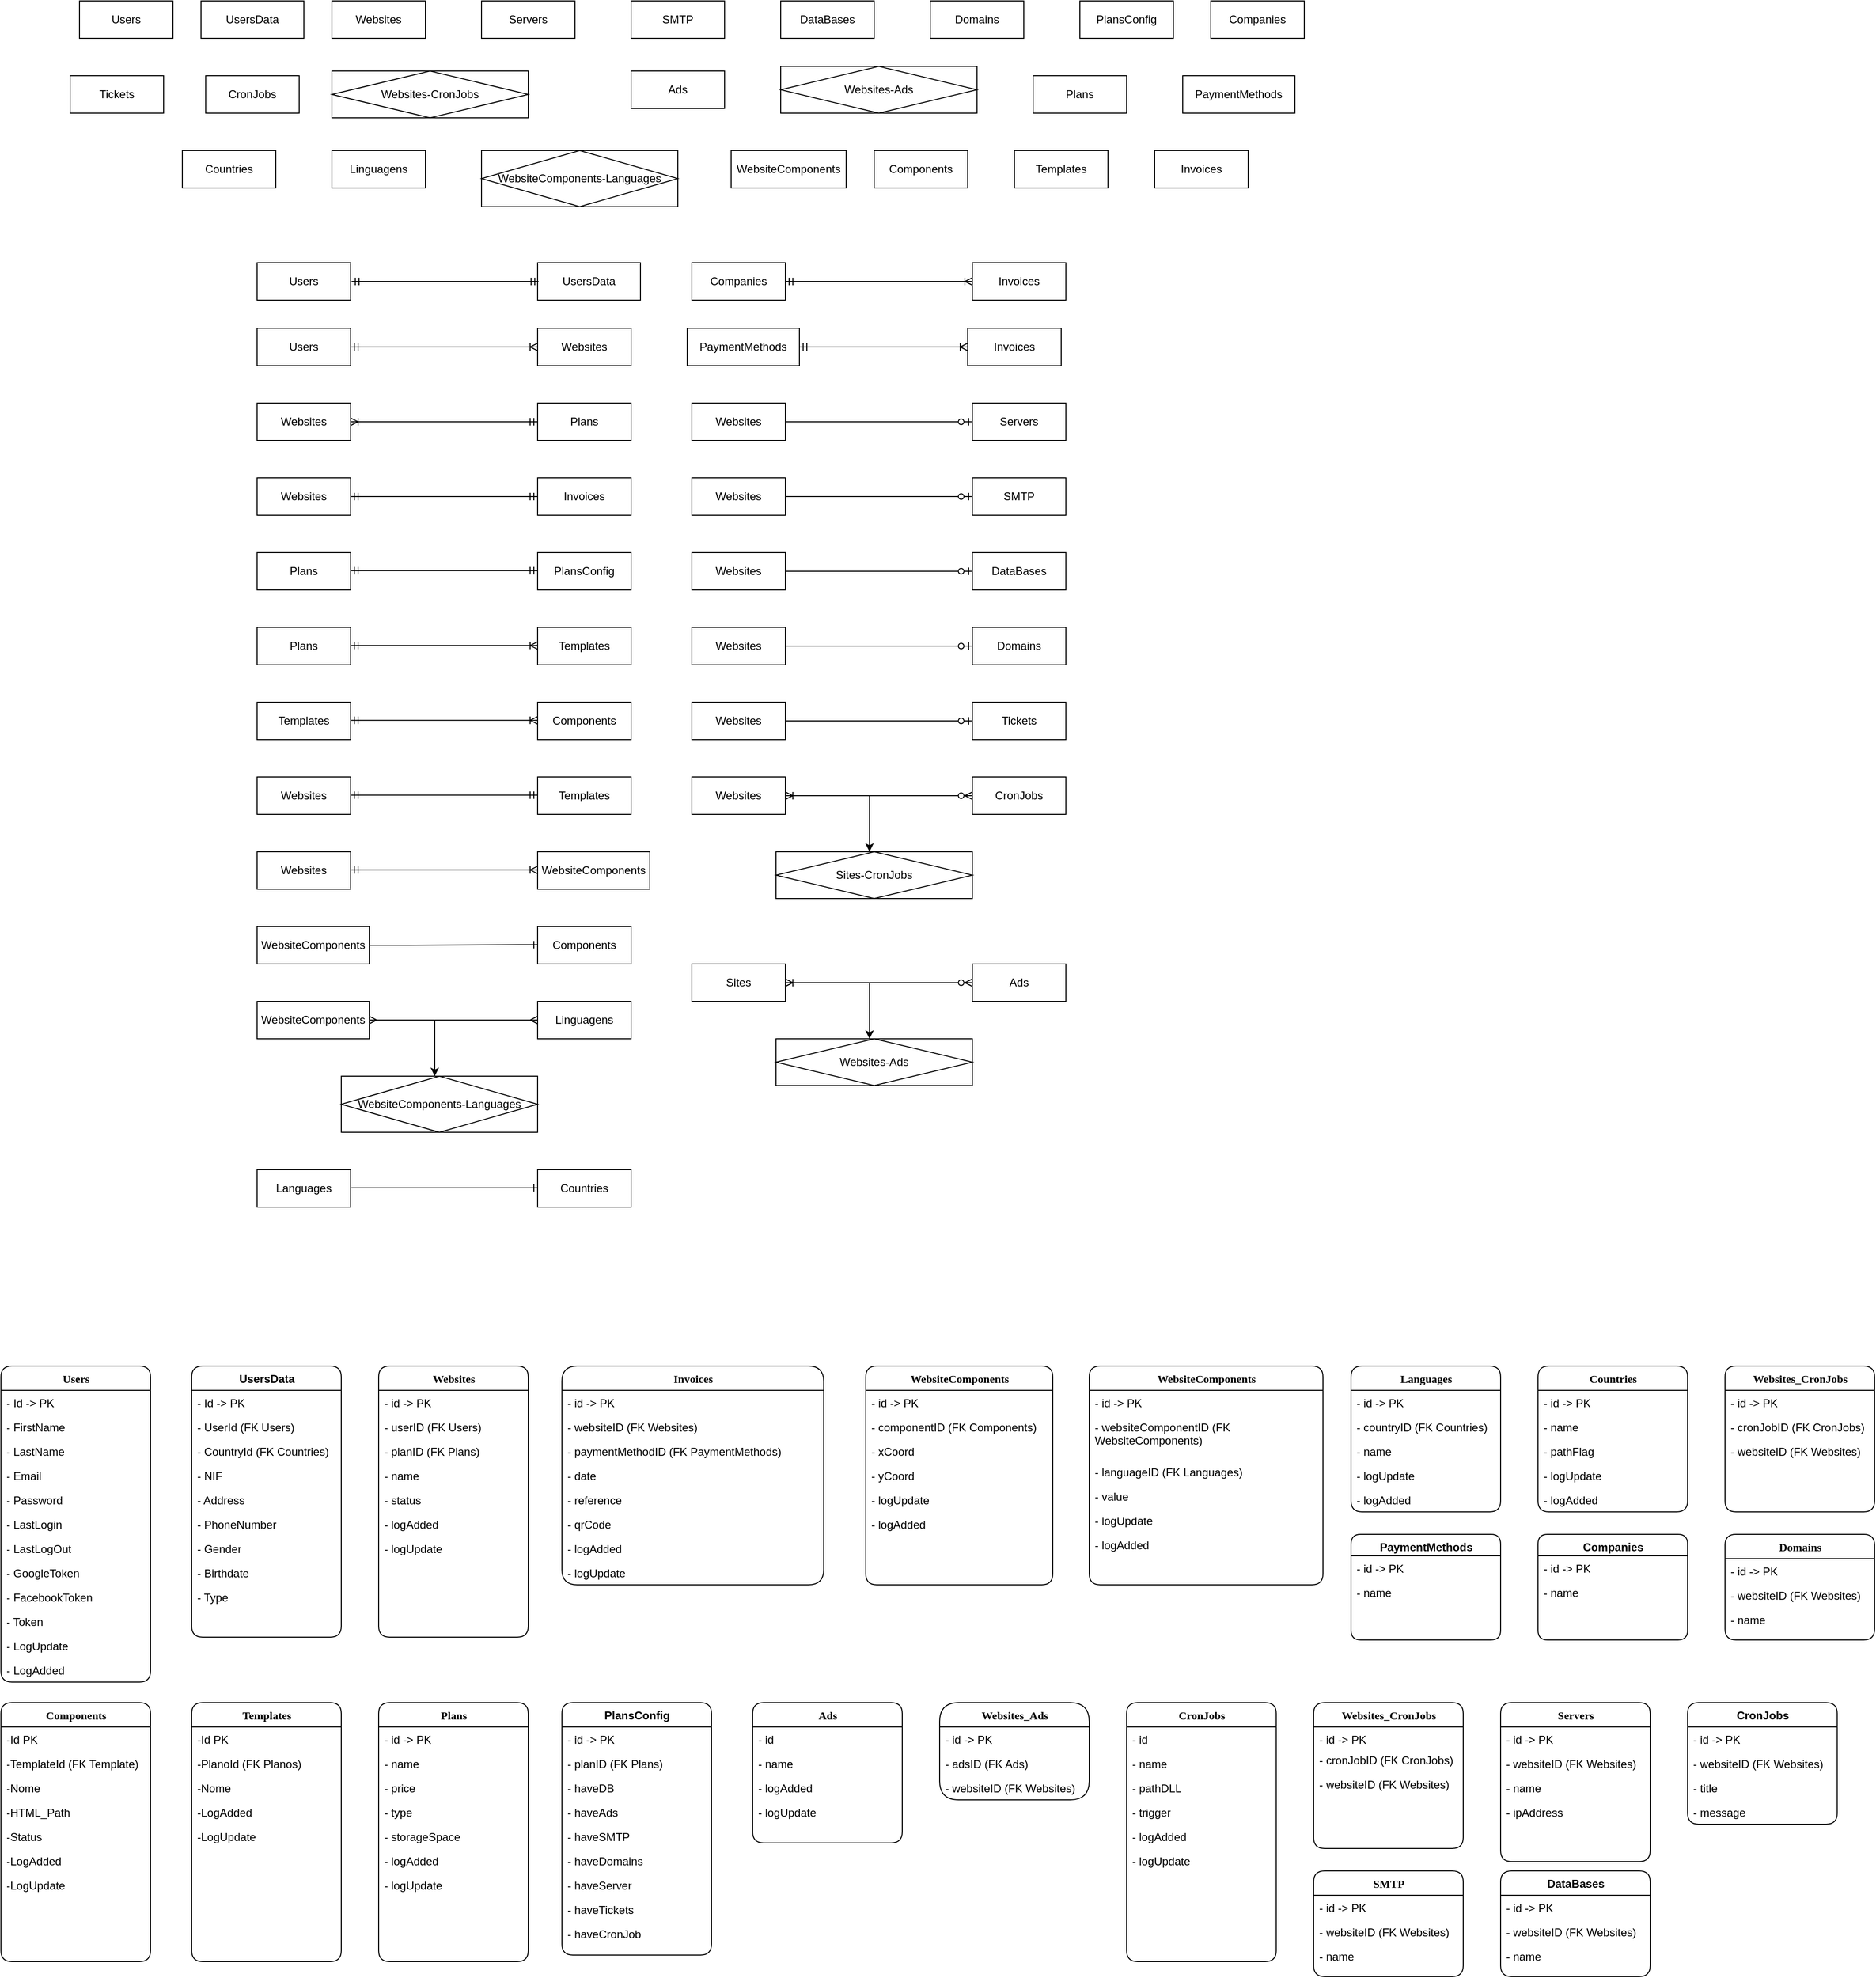<mxfile version="14.6.13" type="device"><diagram id="NsafGIGtW207_Jbh4qtU" name="Page-1"><mxGraphModel dx="3784" dy="2688" grid="1" gridSize="10" guides="1" tooltips="1" connect="1" arrows="1" fold="1" page="1" pageScale="1" pageWidth="827" pageHeight="1169" math="0" shadow="0"><root><mxCell id="0"/><mxCell id="1" parent="0"/><mxCell id="LYBJ_0AYohCCelH_25Xm-1" value="Users" style="whiteSpace=wrap;html=1;align=center;" parent="1" vertex="1"><mxGeometry x="390" y="410" width="100" height="40" as="geometry"/></mxCell><mxCell id="LYBJ_0AYohCCelH_25Xm-2" value="Websites" style="whiteSpace=wrap;html=1;align=center;" parent="1" vertex="1"><mxGeometry x="690" y="410" width="100" height="40" as="geometry"/></mxCell><mxCell id="LYBJ_0AYohCCelH_25Xm-7" value="Websites" style="whiteSpace=wrap;html=1;align=center;" parent="1" vertex="1"><mxGeometry x="390" y="490" width="100" height="40" as="geometry"/></mxCell><mxCell id="LYBJ_0AYohCCelH_25Xm-8" value="Plans" style="whiteSpace=wrap;html=1;align=center;" parent="1" vertex="1"><mxGeometry x="690" y="490" width="100" height="40" as="geometry"/></mxCell><mxCell id="LYBJ_0AYohCCelH_25Xm-10" value="Plans" style="whiteSpace=wrap;html=1;align=center;" parent="1" vertex="1"><mxGeometry x="390" y="650" width="100" height="40" as="geometry"/></mxCell><mxCell id="LYBJ_0AYohCCelH_25Xm-12" value="PlansConfig" style="whiteSpace=wrap;html=1;align=center;" parent="1" vertex="1"><mxGeometry x="690" y="650" width="100" height="40" as="geometry"/></mxCell><mxCell id="LYBJ_0AYohCCelH_25Xm-13" value="Websites" style="whiteSpace=wrap;html=1;align=center;" parent="1" vertex="1"><mxGeometry x="390" y="570" width="100" height="40" as="geometry"/></mxCell><mxCell id="LYBJ_0AYohCCelH_25Xm-15" value="Invoices" style="whiteSpace=wrap;html=1;align=center;" parent="1" vertex="1"><mxGeometry x="690" y="570" width="100" height="40" as="geometry"/></mxCell><mxCell id="LYBJ_0AYohCCelH_25Xm-16" value="Plans" style="whiteSpace=wrap;html=1;align=center;" parent="1" vertex="1"><mxGeometry x="390" y="730" width="100" height="40" as="geometry"/></mxCell><mxCell id="LYBJ_0AYohCCelH_25Xm-19" value="Templates" style="whiteSpace=wrap;html=1;align=center;" parent="1" vertex="1"><mxGeometry x="690" y="730" width="100" height="40" as="geometry"/></mxCell><mxCell id="LYBJ_0AYohCCelH_25Xm-20" value="Templates" style="whiteSpace=wrap;html=1;align=center;" parent="1" vertex="1"><mxGeometry x="390" y="810" width="100" height="40" as="geometry"/></mxCell><mxCell id="LYBJ_0AYohCCelH_25Xm-22" value="Components" style="whiteSpace=wrap;html=1;align=center;" parent="1" vertex="1"><mxGeometry x="690" y="810" width="100" height="40" as="geometry"/></mxCell><mxCell id="LYBJ_0AYohCCelH_25Xm-23" value="Websites" style="whiteSpace=wrap;html=1;align=center;" parent="1" vertex="1"><mxGeometry x="390" y="970" width="100" height="40" as="geometry"/></mxCell><mxCell id="LYBJ_0AYohCCelH_25Xm-24" value="WebsiteComponents" style="whiteSpace=wrap;html=1;align=center;" parent="1" vertex="1"><mxGeometry x="690" y="970" width="120" height="40" as="geometry"/></mxCell><mxCell id="LYBJ_0AYohCCelH_25Xm-29" value="WebsiteComponents" style="whiteSpace=wrap;html=1;align=center;" parent="1" vertex="1"><mxGeometry x="390" y="1050" width="120" height="40" as="geometry"/></mxCell><mxCell id="LYBJ_0AYohCCelH_25Xm-30" value="&lt;span&gt;Components&lt;/span&gt;" style="whiteSpace=wrap;html=1;align=center;" parent="1" vertex="1"><mxGeometry x="690" y="1050" width="100" height="40" as="geometry"/></mxCell><mxCell id="LYBJ_0AYohCCelH_25Xm-32" value="" style="edgeStyle=entityRelationEdgeStyle;fontSize=12;html=1;endArrow=ERone;endFill=1;" parent="1" edge="1" source="LYBJ_0AYohCCelH_25Xm-29"><mxGeometry width="100" height="100" relative="1" as="geometry"><mxPoint x="580" y="1069" as="sourcePoint"/><mxPoint x="690" y="1069.41" as="targetPoint"/></mxGeometry></mxCell><mxCell id="LYBJ_0AYohCCelH_25Xm-33" value="WebsiteComponents" style="whiteSpace=wrap;html=1;align=center;" parent="1" vertex="1"><mxGeometry x="390" y="1130" width="120" height="40" as="geometry"/></mxCell><mxCell id="LYBJ_0AYohCCelH_25Xm-34" value="Linguagens" style="whiteSpace=wrap;html=1;align=center;" parent="1" vertex="1"><mxGeometry x="690" y="1130" width="100" height="40" as="geometry"/></mxCell><mxCell id="LYBJ_0AYohCCelH_25Xm-35" value="" style="edgeStyle=entityRelationEdgeStyle;fontSize=12;html=1;endArrow=ERmany;startArrow=ERmany;exitX=1;exitY=0.5;exitDx=0;exitDy=0;entryX=0;entryY=0.5;entryDx=0;entryDy=0;" parent="1" source="LYBJ_0AYohCCelH_25Xm-33" target="LYBJ_0AYohCCelH_25Xm-34" edge="1"><mxGeometry width="100" height="100" relative="1" as="geometry"><mxPoint x="520" y="1270" as="sourcePoint"/><mxPoint x="620" y="1170" as="targetPoint"/></mxGeometry></mxCell><mxCell id="LYBJ_0AYohCCelH_25Xm-36" value="WebsiteComponents-Languages" style="shape=associativeEntity;whiteSpace=wrap;html=1;align=center;direction=west;" parent="1" vertex="1"><mxGeometry x="480" y="1210" width="210" height="60" as="geometry"/></mxCell><mxCell id="LYBJ_0AYohCCelH_25Xm-37" value="" style="endArrow=classic;html=1;" parent="1" edge="1"><mxGeometry width="50" height="50" relative="1" as="geometry"><mxPoint x="580" y="1150" as="sourcePoint"/><mxPoint x="580" y="1210" as="targetPoint"/></mxGeometry></mxCell><mxCell id="LYBJ_0AYohCCelH_25Xm-39" value="Languages" style="whiteSpace=wrap;html=1;align=center;" parent="1" vertex="1"><mxGeometry x="390" y="1310" width="100" height="40" as="geometry"/></mxCell><mxCell id="LYBJ_0AYohCCelH_25Xm-41" value="" style="edgeStyle=entityRelationEdgeStyle;fontSize=12;html=1;endArrow=ERone;endFill=1;exitX=1;exitY=0.5;exitDx=0;exitDy=0;" parent="1" edge="1"><mxGeometry width="100" height="100" relative="1" as="geometry"><mxPoint x="490" y="1329.41" as="sourcePoint"/><mxPoint x="690" y="1329.41" as="targetPoint"/></mxGeometry></mxCell><mxCell id="LYBJ_0AYohCCelH_25Xm-42" value="&lt;span style=&quot;text-align: left&quot;&gt;Countries&lt;/span&gt;" style="whiteSpace=wrap;html=1;align=center;" parent="1" vertex="1"><mxGeometry x="690" y="1310" width="100" height="40" as="geometry"/></mxCell><mxCell id="LYBJ_0AYohCCelH_25Xm-43" value="Websites" style="whiteSpace=wrap;html=1;align=center;" parent="1" vertex="1"><mxGeometry x="855" y="490" width="100" height="40" as="geometry"/></mxCell><mxCell id="LYBJ_0AYohCCelH_25Xm-46" value="" style="edgeStyle=entityRelationEdgeStyle;fontSize=12;html=1;endArrow=ERzeroToOne;endFill=1;exitX=1;exitY=0.5;exitDx=0;exitDy=0;" parent="1" source="LYBJ_0AYohCCelH_25Xm-43" edge="1"><mxGeometry width="100" height="100" relative="1" as="geometry"><mxPoint x="395" y="740" as="sourcePoint"/><mxPoint x="1155" y="510" as="targetPoint"/></mxGeometry></mxCell><mxCell id="LYBJ_0AYohCCelH_25Xm-47" value="Servers" style="whiteSpace=wrap;html=1;align=center;" parent="1" vertex="1"><mxGeometry x="1155" y="490" width="100" height="40" as="geometry"/></mxCell><mxCell id="LYBJ_0AYohCCelH_25Xm-48" value="Websites" style="whiteSpace=wrap;html=1;align=center;" parent="1" vertex="1"><mxGeometry x="855" y="570" width="100" height="40" as="geometry"/></mxCell><mxCell id="LYBJ_0AYohCCelH_25Xm-49" value="" style="edgeStyle=entityRelationEdgeStyle;fontSize=12;html=1;endArrow=ERzeroToOne;endFill=1;exitX=1;exitY=0.5;exitDx=0;exitDy=0;" parent="1" source="LYBJ_0AYohCCelH_25Xm-48" edge="1"><mxGeometry width="100" height="100" relative="1" as="geometry"><mxPoint x="395" y="820" as="sourcePoint"/><mxPoint x="1155" y="590" as="targetPoint"/></mxGeometry></mxCell><mxCell id="LYBJ_0AYohCCelH_25Xm-50" value="SMTP" style="whiteSpace=wrap;html=1;align=center;" parent="1" vertex="1"><mxGeometry x="1155" y="570" width="100" height="40" as="geometry"/></mxCell><mxCell id="LYBJ_0AYohCCelH_25Xm-51" value="Websites" style="whiteSpace=wrap;html=1;align=center;" parent="1" vertex="1"><mxGeometry x="855" y="650" width="100" height="40" as="geometry"/></mxCell><mxCell id="LYBJ_0AYohCCelH_25Xm-53" value="DataBases" style="whiteSpace=wrap;html=1;align=center;" parent="1" vertex="1"><mxGeometry x="1155" y="650" width="100" height="40" as="geometry"/></mxCell><mxCell id="LYBJ_0AYohCCelH_25Xm-55" value="" style="edgeStyle=entityRelationEdgeStyle;fontSize=12;html=1;endArrow=ERzeroToOne;endFill=1;exitX=1;exitY=0.5;exitDx=0;exitDy=0;" parent="1" source="LYBJ_0AYohCCelH_25Xm-51" target="LYBJ_0AYohCCelH_25Xm-53" edge="1"><mxGeometry width="100" height="100" relative="1" as="geometry"><mxPoint x="915" y="740" as="sourcePoint"/><mxPoint x="1015" y="640" as="targetPoint"/></mxGeometry></mxCell><mxCell id="LYBJ_0AYohCCelH_25Xm-56" value="Websites" style="whiteSpace=wrap;html=1;align=center;" parent="1" vertex="1"><mxGeometry x="855" y="730" width="100" height="40" as="geometry"/></mxCell><mxCell id="LYBJ_0AYohCCelH_25Xm-57" value="Domains" style="whiteSpace=wrap;html=1;align=center;" parent="1" vertex="1"><mxGeometry x="1155" y="730" width="100" height="40" as="geometry"/></mxCell><mxCell id="LYBJ_0AYohCCelH_25Xm-58" value="" style="edgeStyle=entityRelationEdgeStyle;fontSize=12;html=1;endArrow=ERzeroToOne;endFill=1;exitX=1;exitY=0.5;exitDx=0;exitDy=0;" parent="1" source="LYBJ_0AYohCCelH_25Xm-56" target="LYBJ_0AYohCCelH_25Xm-57" edge="1"><mxGeometry width="100" height="100" relative="1" as="geometry"><mxPoint x="915" y="820" as="sourcePoint"/><mxPoint x="1015" y="720" as="targetPoint"/></mxGeometry></mxCell><mxCell id="LYBJ_0AYohCCelH_25Xm-59" value="Websites" style="whiteSpace=wrap;html=1;align=center;" parent="1" vertex="1"><mxGeometry x="855" y="890" width="100" height="40" as="geometry"/></mxCell><mxCell id="LYBJ_0AYohCCelH_25Xm-60" value="CronJobs" style="whiteSpace=wrap;html=1;align=center;" parent="1" vertex="1"><mxGeometry x="1155" y="890" width="100" height="40" as="geometry"/></mxCell><mxCell id="LYBJ_0AYohCCelH_25Xm-62" value="Sites-CronJobs" style="shape=associativeEntity;whiteSpace=wrap;html=1;align=center;direction=west;" parent="1" vertex="1"><mxGeometry x="945" y="970" width="210" height="50" as="geometry"/></mxCell><mxCell id="LYBJ_0AYohCCelH_25Xm-63" value="" style="endArrow=classic;html=1;" parent="1" edge="1"><mxGeometry width="50" height="50" relative="1" as="geometry"><mxPoint x="1045" y="910.0" as="sourcePoint"/><mxPoint x="1045" y="970.0" as="targetPoint"/></mxGeometry></mxCell><mxCell id="LYBJ_0AYohCCelH_25Xm-91" value="Websites" style="whiteSpace=wrap;html=1;align=center;" parent="1" vertex="1"><mxGeometry x="390" y="890" width="100" height="40" as="geometry"/></mxCell><mxCell id="LYBJ_0AYohCCelH_25Xm-92" value="Templates" style="whiteSpace=wrap;html=1;align=center;" parent="1" vertex="1"><mxGeometry x="690" y="890" width="100" height="40" as="geometry"/></mxCell><mxCell id="LYBJ_0AYohCCelH_25Xm-94" value="Sites" style="whiteSpace=wrap;html=1;align=center;" parent="1" vertex="1"><mxGeometry x="855" y="1090" width="100" height="40" as="geometry"/></mxCell><mxCell id="LYBJ_0AYohCCelH_25Xm-95" value="Ads" style="whiteSpace=wrap;html=1;align=center;" parent="1" vertex="1"><mxGeometry x="1155" y="1090" width="100" height="40" as="geometry"/></mxCell><mxCell id="LYBJ_0AYohCCelH_25Xm-97" value="Websites-Ads" style="shape=associativeEntity;whiteSpace=wrap;html=1;align=center;direction=west;" parent="1" vertex="1"><mxGeometry x="945" y="1170" width="210" height="50" as="geometry"/></mxCell><mxCell id="LYBJ_0AYohCCelH_25Xm-98" value="" style="endArrow=classic;html=1;" parent="1" edge="1"><mxGeometry width="50" height="50" relative="1" as="geometry"><mxPoint x="1045" y="1110.0" as="sourcePoint"/><mxPoint x="1045" y="1170.0" as="targetPoint"/></mxGeometry></mxCell><mxCell id="LYBJ_0AYohCCelH_25Xm-99" value="" style="edgeStyle=entityRelationEdgeStyle;fontSize=12;html=1;endArrow=ERoneToMany;startArrow=ERmandOne;exitX=1;exitY=0.5;exitDx=0;exitDy=0;entryX=0;entryY=0.5;entryDx=0;entryDy=0;" parent="1" source="LYBJ_0AYohCCelH_25Xm-1" target="LYBJ_0AYohCCelH_25Xm-2" edge="1"><mxGeometry width="100" height="100" relative="1" as="geometry"><mxPoint x="480" y="480" as="sourcePoint"/><mxPoint x="580" y="380" as="targetPoint"/></mxGeometry></mxCell><mxCell id="LYBJ_0AYohCCelH_25Xm-100" value="" style="edgeStyle=entityRelationEdgeStyle;fontSize=12;html=1;endArrow=ERoneToMany;startArrow=ERmandOne;exitX=0;exitY=0.5;exitDx=0;exitDy=0;entryX=1;entryY=0.5;entryDx=0;entryDy=0;" parent="1" source="LYBJ_0AYohCCelH_25Xm-8" target="LYBJ_0AYohCCelH_25Xm-7" edge="1"><mxGeometry width="100" height="100" relative="1" as="geometry"><mxPoint x="500" y="490" as="sourcePoint"/><mxPoint x="470" y="460" as="targetPoint"/></mxGeometry></mxCell><mxCell id="LYBJ_0AYohCCelH_25Xm-101" value="" style="edgeStyle=entityRelationEdgeStyle;fontSize=12;html=1;endArrow=ERmandOne;startArrow=ERmandOne;entryX=0;entryY=0.5;entryDx=0;entryDy=0;exitX=1;exitY=0.5;exitDx=0;exitDy=0;" parent="1" source="LYBJ_0AYohCCelH_25Xm-13" target="LYBJ_0AYohCCelH_25Xm-15" edge="1"><mxGeometry width="100" height="100" relative="1" as="geometry"><mxPoint x="300" y="650" as="sourcePoint"/><mxPoint x="400" y="550" as="targetPoint"/></mxGeometry></mxCell><mxCell id="LYBJ_0AYohCCelH_25Xm-102" value="" style="edgeStyle=entityRelationEdgeStyle;fontSize=12;html=1;endArrow=ERmandOne;startArrow=ERmandOne;entryX=0;entryY=0.5;entryDx=0;entryDy=0;exitX=1;exitY=0.5;exitDx=0;exitDy=0;" parent="1" edge="1"><mxGeometry width="100" height="100" relative="1" as="geometry"><mxPoint x="490" y="669.41" as="sourcePoint"/><mxPoint x="690" y="669.41" as="targetPoint"/></mxGeometry></mxCell><mxCell id="LYBJ_0AYohCCelH_25Xm-103" value="" style="edgeStyle=entityRelationEdgeStyle;fontSize=12;html=1;endArrow=ERoneToMany;startArrow=ERmandOne;exitX=1;exitY=0.5;exitDx=0;exitDy=0;entryX=0;entryY=0.5;entryDx=0;entryDy=0;" parent="1" edge="1"><mxGeometry width="100" height="100" relative="1" as="geometry"><mxPoint x="490" y="749.41" as="sourcePoint"/><mxPoint x="690" y="749.41" as="targetPoint"/></mxGeometry></mxCell><mxCell id="LYBJ_0AYohCCelH_25Xm-104" value="" style="edgeStyle=entityRelationEdgeStyle;fontSize=12;html=1;endArrow=ERoneToMany;startArrow=ERmandOne;exitX=1;exitY=0.5;exitDx=0;exitDy=0;entryX=0;entryY=0.5;entryDx=0;entryDy=0;" parent="1" edge="1"><mxGeometry width="100" height="100" relative="1" as="geometry"><mxPoint x="490" y="829.41" as="sourcePoint"/><mxPoint x="690" y="829.41" as="targetPoint"/></mxGeometry></mxCell><mxCell id="LYBJ_0AYohCCelH_25Xm-105" value="" style="edgeStyle=entityRelationEdgeStyle;fontSize=12;html=1;endArrow=ERmandOne;startArrow=ERmandOne;entryX=0;entryY=0.5;entryDx=0;entryDy=0;exitX=1;exitY=0.5;exitDx=0;exitDy=0;" parent="1" edge="1"><mxGeometry width="100" height="100" relative="1" as="geometry"><mxPoint x="490" y="909.41" as="sourcePoint"/><mxPoint x="690" y="909.41" as="targetPoint"/></mxGeometry></mxCell><mxCell id="LYBJ_0AYohCCelH_25Xm-106" value="" style="edgeStyle=entityRelationEdgeStyle;fontSize=12;html=1;endArrow=ERoneToMany;startArrow=ERmandOne;exitX=1;exitY=0.5;exitDx=0;exitDy=0;entryX=0;entryY=0.5;entryDx=0;entryDy=0;" parent="1" edge="1"><mxGeometry width="100" height="100" relative="1" as="geometry"><mxPoint x="490" y="989.41" as="sourcePoint"/><mxPoint x="690" y="989.41" as="targetPoint"/></mxGeometry></mxCell><mxCell id="LYBJ_0AYohCCelH_25Xm-133" value="Users" style="whiteSpace=wrap;html=1;align=center;" parent="1" vertex="1"><mxGeometry x="200" y="60" width="100" height="40" as="geometry"/></mxCell><mxCell id="LYBJ_0AYohCCelH_25Xm-134" value="Websites" style="whiteSpace=wrap;html=1;align=center;" parent="1" vertex="1"><mxGeometry x="470" y="60" width="100" height="40" as="geometry"/></mxCell><mxCell id="LYBJ_0AYohCCelH_25Xm-135" value="Servers" style="whiteSpace=wrap;html=1;align=center;" parent="1" vertex="1"><mxGeometry x="630" y="60" width="100" height="40" as="geometry"/></mxCell><mxCell id="LYBJ_0AYohCCelH_25Xm-136" value="SMTP" style="whiteSpace=wrap;html=1;align=center;" parent="1" vertex="1"><mxGeometry x="790" y="60" width="100" height="40" as="geometry"/></mxCell><mxCell id="LYBJ_0AYohCCelH_25Xm-137" value="DataBases" style="whiteSpace=wrap;html=1;align=center;" parent="1" vertex="1"><mxGeometry x="950" y="60" width="100" height="40" as="geometry"/></mxCell><mxCell id="LYBJ_0AYohCCelH_25Xm-138" value="Domains" style="whiteSpace=wrap;html=1;align=center;" parent="1" vertex="1"><mxGeometry x="1110" y="60" width="100" height="40" as="geometry"/></mxCell><mxCell id="LYBJ_0AYohCCelH_25Xm-139" value="CronJobs" style="whiteSpace=wrap;html=1;align=center;" parent="1" vertex="1"><mxGeometry x="335" y="140" width="100" height="40" as="geometry"/></mxCell><mxCell id="LYBJ_0AYohCCelH_25Xm-140" value="Websites-CronJobs" style="shape=associativeEntity;whiteSpace=wrap;html=1;align=center;direction=west;" parent="1" vertex="1"><mxGeometry x="470" y="135" width="210" height="50" as="geometry"/></mxCell><mxCell id="LYBJ_0AYohCCelH_25Xm-141" value="Ads" style="whiteSpace=wrap;html=1;align=center;" parent="1" vertex="1"><mxGeometry x="790" y="135" width="100" height="40" as="geometry"/></mxCell><mxCell id="LYBJ_0AYohCCelH_25Xm-142" value="Websites-Ads" style="shape=associativeEntity;whiteSpace=wrap;html=1;align=center;direction=west;" parent="1" vertex="1"><mxGeometry x="950" y="130" width="210" height="50" as="geometry"/></mxCell><mxCell id="LYBJ_0AYohCCelH_25Xm-143" value="Countries" style="whiteSpace=wrap;html=1;align=center;" parent="1" vertex="1"><mxGeometry x="310" y="220" width="100" height="40" as="geometry"/></mxCell><mxCell id="LYBJ_0AYohCCelH_25Xm-144" value="Linguagens" style="whiteSpace=wrap;html=1;align=center;" parent="1" vertex="1"><mxGeometry x="470" y="220" width="100" height="40" as="geometry"/></mxCell><mxCell id="LYBJ_0AYohCCelH_25Xm-145" value="WebsiteComponents-Languages" style="shape=associativeEntity;whiteSpace=wrap;html=1;align=center;direction=west;" parent="1" vertex="1"><mxGeometry x="630" y="220" width="210" height="60" as="geometry"/></mxCell><mxCell id="LYBJ_0AYohCCelH_25Xm-146" value="WebsiteComponents" style="whiteSpace=wrap;html=1;align=center;" parent="1" vertex="1"><mxGeometry x="897" y="220" width="123" height="40" as="geometry"/></mxCell><mxCell id="LYBJ_0AYohCCelH_25Xm-147" value="&lt;span&gt;Components&lt;/span&gt;" style="whiteSpace=wrap;html=1;align=center;" parent="1" vertex="1"><mxGeometry x="1050" y="220" width="100" height="40" as="geometry"/></mxCell><mxCell id="LYBJ_0AYohCCelH_25Xm-148" value="Templates" style="whiteSpace=wrap;html=1;align=center;" parent="1" vertex="1"><mxGeometry x="1200" y="220" width="100" height="40" as="geometry"/></mxCell><mxCell id="LYBJ_0AYohCCelH_25Xm-149" value="Plans" style="whiteSpace=wrap;html=1;align=center;" parent="1" vertex="1"><mxGeometry x="1220" y="140" width="100" height="40" as="geometry"/></mxCell><mxCell id="LYBJ_0AYohCCelH_25Xm-150" value="PlansConfig" style="whiteSpace=wrap;html=1;align=center;" parent="1" vertex="1"><mxGeometry x="1270" y="60" width="100" height="40" as="geometry"/></mxCell><mxCell id="LYBJ_0AYohCCelH_25Xm-151" value="Invoices" style="whiteSpace=wrap;html=1;align=center;" parent="1" vertex="1"><mxGeometry x="1350" y="220" width="100" height="40" as="geometry"/></mxCell><mxCell id="LYBJ_0AYohCCelH_25Xm-152" value="Websites" style="whiteSpace=wrap;html=1;align=center;" parent="1" vertex="1"><mxGeometry x="855" y="810" width="100" height="40" as="geometry"/></mxCell><mxCell id="LYBJ_0AYohCCelH_25Xm-153" value="Tickets" style="whiteSpace=wrap;html=1;align=center;" parent="1" vertex="1"><mxGeometry x="1155" y="810" width="100" height="40" as="geometry"/></mxCell><mxCell id="LYBJ_0AYohCCelH_25Xm-154" value="" style="edgeStyle=entityRelationEdgeStyle;fontSize=12;html=1;endArrow=ERzeroToOne;endFill=1;exitX=1;exitY=0.5;exitDx=0;exitDy=0;" parent="1" source="LYBJ_0AYohCCelH_25Xm-152" target="LYBJ_0AYohCCelH_25Xm-153" edge="1"><mxGeometry width="100" height="100" relative="1" as="geometry"><mxPoint x="915" y="900" as="sourcePoint"/><mxPoint x="1015" y="800" as="targetPoint"/></mxGeometry></mxCell><mxCell id="LYBJ_0AYohCCelH_25Xm-157" value="Users" style="swimlane;html=1;fontStyle=1;align=center;verticalAlign=top;childLayout=stackLayout;horizontal=1;startSize=26;horizontalStack=0;resizeParent=1;resizeLast=0;collapsible=1;marginBottom=0;swimlaneFillColor=#ffffff;rounded=1;shadow=0;comic=0;labelBackgroundColor=none;strokeWidth=1;fillColor=none;fontFamily=Verdana;fontSize=12" parent="1" vertex="1"><mxGeometry x="116" y="1520" width="160" height="338" as="geometry"/></mxCell><mxCell id="LYBJ_0AYohCCelH_25Xm-158" value="- Id -&amp;gt; PK" style="text;html=1;strokeColor=none;fillColor=none;align=left;verticalAlign=top;spacingLeft=4;spacingRight=4;whiteSpace=wrap;overflow=hidden;rotatable=0;points=[[0,0.5],[1,0.5]];portConstraint=eastwest;rounded=1;" parent="LYBJ_0AYohCCelH_25Xm-157" vertex="1"><mxGeometry y="26" width="160" height="26" as="geometry"/></mxCell><mxCell id="LYBJ_0AYohCCelH_25Xm-159" value="- FirstName" style="text;html=1;strokeColor=none;fillColor=none;align=left;verticalAlign=top;spacingLeft=4;spacingRight=4;whiteSpace=wrap;overflow=hidden;rotatable=0;points=[[0,0.5],[1,0.5]];portConstraint=eastwest;rounded=1;" parent="LYBJ_0AYohCCelH_25Xm-157" vertex="1"><mxGeometry y="52" width="160" height="26" as="geometry"/></mxCell><mxCell id="LYBJ_0AYohCCelH_25Xm-160" value="- LastName" style="text;html=1;strokeColor=none;fillColor=none;align=left;verticalAlign=top;spacingLeft=4;spacingRight=4;whiteSpace=wrap;overflow=hidden;rotatable=0;points=[[0,0.5],[1,0.5]];portConstraint=eastwest;rounded=1;" parent="LYBJ_0AYohCCelH_25Xm-157" vertex="1"><mxGeometry y="78" width="160" height="26" as="geometry"/></mxCell><mxCell id="LYBJ_0AYohCCelH_25Xm-161" value="- Email" style="text;html=1;strokeColor=none;fillColor=none;align=left;verticalAlign=top;spacingLeft=4;spacingRight=4;whiteSpace=wrap;overflow=hidden;rotatable=0;points=[[0,0.5],[1,0.5]];portConstraint=eastwest;rounded=1;" parent="LYBJ_0AYohCCelH_25Xm-157" vertex="1"><mxGeometry y="104" width="160" height="26" as="geometry"/></mxCell><mxCell id="LYBJ_0AYohCCelH_25Xm-162" value="- Password" style="text;html=1;strokeColor=none;fillColor=none;align=left;verticalAlign=top;spacingLeft=4;spacingRight=4;whiteSpace=wrap;overflow=hidden;rotatable=0;points=[[0,0.5],[1,0.5]];portConstraint=eastwest;rounded=1;" parent="LYBJ_0AYohCCelH_25Xm-157" vertex="1"><mxGeometry y="130" width="160" height="26" as="geometry"/></mxCell><mxCell id="LYBJ_0AYohCCelH_25Xm-163" value="- LastLogin" style="text;html=1;strokeColor=none;fillColor=none;align=left;verticalAlign=top;spacingLeft=4;spacingRight=4;whiteSpace=wrap;overflow=hidden;rotatable=0;points=[[0,0.5],[1,0.5]];portConstraint=eastwest;rounded=1;" parent="LYBJ_0AYohCCelH_25Xm-157" vertex="1"><mxGeometry y="156" width="160" height="26" as="geometry"/></mxCell><mxCell id="LYBJ_0AYohCCelH_25Xm-164" value="- LastLogOut" style="text;html=1;strokeColor=none;fillColor=none;align=left;verticalAlign=top;spacingLeft=4;spacingRight=4;whiteSpace=wrap;overflow=hidden;rotatable=0;points=[[0,0.5],[1,0.5]];portConstraint=eastwest;rounded=1;" parent="LYBJ_0AYohCCelH_25Xm-157" vertex="1"><mxGeometry y="182" width="160" height="26" as="geometry"/></mxCell><mxCell id="LYBJ_0AYohCCelH_25Xm-165" value="- GoogleToken" style="text;html=1;strokeColor=none;fillColor=none;align=left;verticalAlign=top;spacingLeft=4;spacingRight=4;whiteSpace=wrap;overflow=hidden;rotatable=0;points=[[0,0.5],[1,0.5]];portConstraint=eastwest;rounded=1;" parent="LYBJ_0AYohCCelH_25Xm-157" vertex="1"><mxGeometry y="208" width="160" height="26" as="geometry"/></mxCell><mxCell id="LYBJ_0AYohCCelH_25Xm-166" value="- FacebookToken" style="text;html=1;strokeColor=none;fillColor=none;align=left;verticalAlign=top;spacingLeft=4;spacingRight=4;whiteSpace=wrap;overflow=hidden;rotatable=0;points=[[0,0.5],[1,0.5]];portConstraint=eastwest;rounded=1;" parent="LYBJ_0AYohCCelH_25Xm-157" vertex="1"><mxGeometry y="234" width="160" height="26" as="geometry"/></mxCell><mxCell id="LYBJ_0AYohCCelH_25Xm-167" value="- Token" style="text;html=1;strokeColor=none;fillColor=none;align=left;verticalAlign=top;spacingLeft=4;spacingRight=4;whiteSpace=wrap;overflow=hidden;rotatable=0;points=[[0,0.5],[1,0.5]];portConstraint=eastwest;rounded=1;" parent="LYBJ_0AYohCCelH_25Xm-157" vertex="1"><mxGeometry y="260" width="160" height="26" as="geometry"/></mxCell><mxCell id="0ZOn3aNPeJyHJtZtC3J_-8" value="- LogUpdate" style="text;html=1;strokeColor=none;fillColor=none;align=left;verticalAlign=top;spacingLeft=4;spacingRight=4;whiteSpace=wrap;overflow=hidden;rotatable=0;points=[[0,0.5],[1,0.5]];portConstraint=eastwest;rounded=1;" parent="LYBJ_0AYohCCelH_25Xm-157" vertex="1"><mxGeometry y="286" width="160" height="26" as="geometry"/></mxCell><mxCell id="0ZOn3aNPeJyHJtZtC3J_-7" value="- LogAdded" style="text;html=1;strokeColor=none;fillColor=none;align=left;verticalAlign=top;spacingLeft=4;spacingRight=4;whiteSpace=wrap;overflow=hidden;rotatable=0;points=[[0,0.5],[1,0.5]];portConstraint=eastwest;rounded=1;" parent="LYBJ_0AYohCCelH_25Xm-157" vertex="1"><mxGeometry y="312" width="160" height="26" as="geometry"/></mxCell><mxCell id="LYBJ_0AYohCCelH_25Xm-168" value="Websites" style="swimlane;html=1;fontStyle=1;align=center;verticalAlign=top;childLayout=stackLayout;horizontal=1;startSize=26;horizontalStack=0;resizeParent=1;resizeLast=0;collapsible=1;marginBottom=0;swimlaneFillColor=#ffffff;rounded=1;shadow=0;comic=0;labelBackgroundColor=none;strokeWidth=1;fillColor=none;fontFamily=Verdana;fontSize=12" parent="1" vertex="1"><mxGeometry x="520" y="1520" width="160" height="290" as="geometry"/></mxCell><mxCell id="LYBJ_0AYohCCelH_25Xm-169" value="- id -&amp;gt; PK" style="text;html=1;strokeColor=none;fillColor=none;align=left;verticalAlign=top;spacingLeft=4;spacingRight=4;whiteSpace=wrap;overflow=hidden;rotatable=0;points=[[0,0.5],[1,0.5]];portConstraint=eastwest;rounded=1;" parent="LYBJ_0AYohCCelH_25Xm-168" vertex="1"><mxGeometry y="26" width="160" height="26" as="geometry"/></mxCell><mxCell id="LYBJ_0AYohCCelH_25Xm-173" value="- userID (FK Users)" style="text;html=1;strokeColor=none;fillColor=none;align=left;verticalAlign=top;spacingLeft=4;spacingRight=4;whiteSpace=wrap;overflow=hidden;rotatable=0;points=[[0,0.5],[1,0.5]];portConstraint=eastwest;rounded=1;" parent="LYBJ_0AYohCCelH_25Xm-168" vertex="1"><mxGeometry y="52" width="160" height="26" as="geometry"/></mxCell><mxCell id="LYBJ_0AYohCCelH_25Xm-174" value="- planID (FK Plans)" style="text;html=1;strokeColor=none;fillColor=none;align=left;verticalAlign=top;spacingLeft=4;spacingRight=4;whiteSpace=wrap;overflow=hidden;rotatable=0;points=[[0,0.5],[1,0.5]];portConstraint=eastwest;rounded=1;" parent="LYBJ_0AYohCCelH_25Xm-168" vertex="1"><mxGeometry y="78" width="160" height="26" as="geometry"/></mxCell><mxCell id="LYBJ_0AYohCCelH_25Xm-170" value="- name" style="text;html=1;strokeColor=none;fillColor=none;align=left;verticalAlign=top;spacingLeft=4;spacingRight=4;whiteSpace=wrap;overflow=hidden;rotatable=0;points=[[0,0.5],[1,0.5]];portConstraint=eastwest;rounded=1;" parent="LYBJ_0AYohCCelH_25Xm-168" vertex="1"><mxGeometry y="104" width="160" height="26" as="geometry"/></mxCell><mxCell id="LYBJ_0AYohCCelH_25Xm-175" value="- status" style="text;html=1;strokeColor=none;fillColor=none;align=left;verticalAlign=top;spacingLeft=4;spacingRight=4;whiteSpace=wrap;overflow=hidden;rotatable=0;points=[[0,0.5],[1,0.5]];portConstraint=eastwest;rounded=1;" parent="LYBJ_0AYohCCelH_25Xm-168" vertex="1"><mxGeometry y="130" width="160" height="26" as="geometry"/></mxCell><mxCell id="0ZOn3aNPeJyHJtZtC3J_-5" value="- logAdded" style="text;html=1;strokeColor=none;fillColor=none;align=left;verticalAlign=top;spacingLeft=4;spacingRight=4;whiteSpace=wrap;overflow=hidden;rotatable=0;points=[[0,0.5],[1,0.5]];portConstraint=eastwest;rounded=1;" parent="LYBJ_0AYohCCelH_25Xm-168" vertex="1"><mxGeometry y="156" width="160" height="26" as="geometry"/></mxCell><mxCell id="0ZOn3aNPeJyHJtZtC3J_-6" value="- logUpdate" style="text;html=1;strokeColor=none;fillColor=none;align=left;verticalAlign=top;spacingLeft=4;spacingRight=4;whiteSpace=wrap;overflow=hidden;rotatable=0;points=[[0,0.5],[1,0.5]];portConstraint=eastwest;rounded=1;" parent="LYBJ_0AYohCCelH_25Xm-168" vertex="1"><mxGeometry y="182" width="160" height="26" as="geometry"/></mxCell><mxCell id="LYBJ_0AYohCCelH_25Xm-176" value="Invoices" style="swimlane;html=1;fontStyle=1;align=center;verticalAlign=top;childLayout=stackLayout;horizontal=1;startSize=26;horizontalStack=0;resizeParent=1;resizeLast=0;collapsible=1;marginBottom=0;swimlaneFillColor=#ffffff;rounded=1;shadow=0;comic=0;labelBackgroundColor=none;strokeWidth=1;fillColor=none;fontFamily=Verdana;fontSize=12;arcSize=21;" parent="1" vertex="1"><mxGeometry x="716" y="1520" width="280" height="234" as="geometry"/></mxCell><mxCell id="LYBJ_0AYohCCelH_25Xm-177" value="- id -&amp;gt; PK" style="text;html=1;strokeColor=none;fillColor=none;align=left;verticalAlign=top;spacingLeft=4;spacingRight=4;whiteSpace=wrap;overflow=hidden;rotatable=0;points=[[0,0.5],[1,0.5]];portConstraint=eastwest;rounded=1;" parent="LYBJ_0AYohCCelH_25Xm-176" vertex="1"><mxGeometry y="26" width="280" height="26" as="geometry"/></mxCell><mxCell id="LYBJ_0AYohCCelH_25Xm-181" value="- websiteID (FK Websites)" style="text;html=1;strokeColor=none;fillColor=none;align=left;verticalAlign=top;spacingLeft=4;spacingRight=4;whiteSpace=wrap;overflow=hidden;rotatable=0;points=[[0,0.5],[1,0.5]];portConstraint=eastwest;rounded=1;" parent="LYBJ_0AYohCCelH_25Xm-176" vertex="1"><mxGeometry y="52" width="280" height="26" as="geometry"/></mxCell><mxCell id="0ZOn3aNPeJyHJtZtC3J_-134" value="- paymentMethodID (FK PaymentMethods)" style="text;html=1;strokeColor=none;fillColor=none;align=left;verticalAlign=top;spacingLeft=4;spacingRight=4;whiteSpace=wrap;overflow=hidden;rotatable=0;points=[[0,0.5],[1,0.5]];portConstraint=eastwest;rounded=1;" parent="LYBJ_0AYohCCelH_25Xm-176" vertex="1"><mxGeometry y="78" width="280" height="26" as="geometry"/></mxCell><mxCell id="LYBJ_0AYohCCelH_25Xm-178" value="- date" style="text;html=1;strokeColor=none;fillColor=none;align=left;verticalAlign=top;spacingLeft=4;spacingRight=4;whiteSpace=wrap;overflow=hidden;rotatable=0;points=[[0,0.5],[1,0.5]];portConstraint=eastwest;rounded=1;" parent="LYBJ_0AYohCCelH_25Xm-176" vertex="1"><mxGeometry y="104" width="280" height="26" as="geometry"/></mxCell><mxCell id="0ZOn3aNPeJyHJtZtC3J_-3" value="- reference" style="text;html=1;strokeColor=none;fillColor=none;align=left;verticalAlign=top;spacingLeft=4;spacingRight=4;whiteSpace=wrap;overflow=hidden;rotatable=0;points=[[0,0.5],[1,0.5]];portConstraint=eastwest;rounded=1;" parent="LYBJ_0AYohCCelH_25Xm-176" vertex="1"><mxGeometry y="130" width="280" height="26" as="geometry"/></mxCell><mxCell id="0ZOn3aNPeJyHJtZtC3J_-61" value="- qrCode" style="text;html=1;strokeColor=none;fillColor=none;align=left;verticalAlign=top;spacingLeft=4;spacingRight=4;whiteSpace=wrap;overflow=hidden;rotatable=0;points=[[0,0.5],[1,0.5]];portConstraint=eastwest;rounded=1;" parent="LYBJ_0AYohCCelH_25Xm-176" vertex="1"><mxGeometry y="156" width="280" height="26" as="geometry"/></mxCell><mxCell id="LYBJ_0AYohCCelH_25Xm-179" value="- logAdded" style="text;html=1;strokeColor=none;fillColor=none;align=left;verticalAlign=top;spacingLeft=4;spacingRight=4;whiteSpace=wrap;overflow=hidden;rotatable=0;points=[[0,0.5],[1,0.5]];portConstraint=eastwest;rounded=1;" parent="LYBJ_0AYohCCelH_25Xm-176" vertex="1"><mxGeometry y="182" width="280" height="26" as="geometry"/></mxCell><mxCell id="LYBJ_0AYohCCelH_25Xm-180" value="- logUpdate" style="text;html=1;strokeColor=none;fillColor=none;align=left;verticalAlign=top;spacingLeft=4;spacingRight=4;whiteSpace=wrap;overflow=hidden;rotatable=0;points=[[0,0.5],[1,0.5]];portConstraint=eastwest;rounded=1;" parent="LYBJ_0AYohCCelH_25Xm-176" vertex="1"><mxGeometry y="208" width="280" height="26" as="geometry"/></mxCell><mxCell id="LYBJ_0AYohCCelH_25Xm-328" value="Countries" style="swimlane;html=1;fontStyle=1;align=center;verticalAlign=top;childLayout=stackLayout;horizontal=1;startSize=26;horizontalStack=0;resizeParent=1;resizeLast=0;collapsible=1;marginBottom=0;swimlaneFillColor=#ffffff;rounded=1;shadow=0;comic=0;labelBackgroundColor=none;strokeWidth=1;fillColor=none;fontFamily=Verdana;fontSize=12" parent="1" vertex="1"><mxGeometry x="1760" y="1520" width="160" height="156" as="geometry"/></mxCell><mxCell id="LYBJ_0AYohCCelH_25Xm-329" value="- id -&amp;gt; PK" style="text;html=1;strokeColor=none;fillColor=none;align=left;verticalAlign=top;spacingLeft=4;spacingRight=4;whiteSpace=wrap;overflow=hidden;rotatable=0;points=[[0,0.5],[1,0.5]];portConstraint=eastwest;rounded=1;" parent="LYBJ_0AYohCCelH_25Xm-328" vertex="1"><mxGeometry y="26" width="160" height="26" as="geometry"/></mxCell><mxCell id="LYBJ_0AYohCCelH_25Xm-330" value="- name" style="text;html=1;strokeColor=none;fillColor=none;align=left;verticalAlign=top;spacingLeft=4;spacingRight=4;whiteSpace=wrap;overflow=hidden;rotatable=0;points=[[0,0.5],[1,0.5]];portConstraint=eastwest;rounded=1;" parent="LYBJ_0AYohCCelH_25Xm-328" vertex="1"><mxGeometry y="52" width="160" height="26" as="geometry"/></mxCell><mxCell id="0ZOn3aNPeJyHJtZtC3J_-23" value="- pathFlag" style="text;html=1;strokeColor=none;fillColor=none;align=left;verticalAlign=top;spacingLeft=4;spacingRight=4;whiteSpace=wrap;overflow=hidden;rotatable=0;points=[[0,0.5],[1,0.5]];portConstraint=eastwest;rounded=1;" parent="LYBJ_0AYohCCelH_25Xm-328" vertex="1"><mxGeometry y="78" width="160" height="26" as="geometry"/></mxCell><mxCell id="0ZOn3aNPeJyHJtZtC3J_-55" value="- logUpdate" style="text;html=1;strokeColor=none;fillColor=none;align=left;verticalAlign=top;spacingLeft=4;spacingRight=4;whiteSpace=wrap;overflow=hidden;rotatable=0;points=[[0,0.5],[1,0.5]];portConstraint=eastwest;rounded=1;" parent="LYBJ_0AYohCCelH_25Xm-328" vertex="1"><mxGeometry y="104" width="160" height="26" as="geometry"/></mxCell><mxCell id="0ZOn3aNPeJyHJtZtC3J_-56" value="- logAdded" style="text;html=1;strokeColor=none;fillColor=none;align=left;verticalAlign=top;spacingLeft=4;spacingRight=4;whiteSpace=wrap;overflow=hidden;rotatable=0;points=[[0,0.5],[1,0.5]];portConstraint=eastwest;rounded=1;" parent="LYBJ_0AYohCCelH_25Xm-328" vertex="1"><mxGeometry y="130" width="160" height="26" as="geometry"/></mxCell><mxCell id="LYBJ_0AYohCCelH_25Xm-331" value="Languages" style="swimlane;html=1;fontStyle=1;align=center;verticalAlign=top;childLayout=stackLayout;horizontal=1;startSize=26;horizontalStack=0;resizeParent=1;resizeLast=0;collapsible=1;marginBottom=0;swimlaneFillColor=#ffffff;rounded=1;shadow=0;comic=0;labelBackgroundColor=none;strokeWidth=1;fillColor=none;fontFamily=Verdana;fontSize=12" parent="1" vertex="1"><mxGeometry x="1560" y="1520" width="160" height="156" as="geometry"/></mxCell><mxCell id="LYBJ_0AYohCCelH_25Xm-332" value="- id -&amp;gt; PK" style="text;html=1;strokeColor=none;fillColor=none;align=left;verticalAlign=top;spacingLeft=4;spacingRight=4;whiteSpace=wrap;overflow=hidden;rotatable=0;points=[[0,0.5],[1,0.5]];portConstraint=eastwest;rounded=1;" parent="LYBJ_0AYohCCelH_25Xm-331" vertex="1"><mxGeometry y="26" width="160" height="26" as="geometry"/></mxCell><mxCell id="LYBJ_0AYohCCelH_25Xm-333" value="- countryID (FK Countries)" style="text;html=1;strokeColor=none;fillColor=none;align=left;verticalAlign=top;spacingLeft=4;spacingRight=4;whiteSpace=wrap;overflow=hidden;rotatable=0;points=[[0,0.5],[1,0.5]];portConstraint=eastwest;rounded=1;" parent="LYBJ_0AYohCCelH_25Xm-331" vertex="1"><mxGeometry y="52" width="160" height="26" as="geometry"/></mxCell><mxCell id="LYBJ_0AYohCCelH_25Xm-334" value="- name" style="text;html=1;strokeColor=none;fillColor=none;align=left;verticalAlign=top;spacingLeft=4;spacingRight=4;whiteSpace=wrap;overflow=hidden;rotatable=0;points=[[0,0.5],[1,0.5]];portConstraint=eastwest;rounded=1;" parent="LYBJ_0AYohCCelH_25Xm-331" vertex="1"><mxGeometry y="78" width="160" height="26" as="geometry"/></mxCell><mxCell id="0ZOn3aNPeJyHJtZtC3J_-57" value="- logUpdate" style="text;html=1;strokeColor=none;fillColor=none;align=left;verticalAlign=top;spacingLeft=4;spacingRight=4;whiteSpace=wrap;overflow=hidden;rotatable=0;points=[[0,0.5],[1,0.5]];portConstraint=eastwest;rounded=1;" parent="LYBJ_0AYohCCelH_25Xm-331" vertex="1"><mxGeometry y="104" width="160" height="26" as="geometry"/></mxCell><mxCell id="0ZOn3aNPeJyHJtZtC3J_-58" value="- logAdded" style="text;html=1;strokeColor=none;fillColor=none;align=left;verticalAlign=top;spacingLeft=4;spacingRight=4;whiteSpace=wrap;overflow=hidden;rotatable=0;points=[[0,0.5],[1,0.5]];portConstraint=eastwest;rounded=1;" parent="LYBJ_0AYohCCelH_25Xm-331" vertex="1"><mxGeometry y="130" width="160" height="26" as="geometry"/></mxCell><mxCell id="LYBJ_0AYohCCelH_25Xm-335" value="WebsiteComponents" style="swimlane;html=1;fontStyle=1;align=center;verticalAlign=top;childLayout=stackLayout;horizontal=1;startSize=26;horizontalStack=0;resizeParent=1;resizeLast=0;collapsible=1;marginBottom=0;swimlaneFillColor=#ffffff;rounded=1;shadow=0;comic=0;labelBackgroundColor=none;strokeWidth=1;fillColor=none;fontFamily=Verdana;fontSize=12" parent="1" vertex="1"><mxGeometry x="1041" y="1520" width="200" height="234" as="geometry"/></mxCell><mxCell id="LYBJ_0AYohCCelH_25Xm-336" value="- id -&amp;gt; PK" style="text;html=1;strokeColor=none;fillColor=none;align=left;verticalAlign=top;spacingLeft=4;spacingRight=4;whiteSpace=wrap;overflow=hidden;rotatable=0;points=[[0,0.5],[1,0.5]];portConstraint=eastwest;rounded=1;" parent="LYBJ_0AYohCCelH_25Xm-335" vertex="1"><mxGeometry y="26" width="200" height="26" as="geometry"/></mxCell><mxCell id="LYBJ_0AYohCCelH_25Xm-337" value="- componentID (FK Components)" style="text;html=1;strokeColor=none;fillColor=none;align=left;verticalAlign=top;spacingLeft=4;spacingRight=4;whiteSpace=wrap;overflow=hidden;rotatable=0;points=[[0,0.5],[1,0.5]];portConstraint=eastwest;rounded=1;" parent="LYBJ_0AYohCCelH_25Xm-335" vertex="1"><mxGeometry y="52" width="200" height="26" as="geometry"/></mxCell><mxCell id="LYBJ_0AYohCCelH_25Xm-340" value="- xCoord" style="text;html=1;strokeColor=none;fillColor=none;align=left;verticalAlign=top;spacingLeft=4;spacingRight=4;whiteSpace=wrap;overflow=hidden;rotatable=0;points=[[0,0.5],[1,0.5]];portConstraint=eastwest;rounded=1;" parent="LYBJ_0AYohCCelH_25Xm-335" vertex="1"><mxGeometry y="78" width="200" height="26" as="geometry"/></mxCell><mxCell id="LYBJ_0AYohCCelH_25Xm-341" value="- yCoord" style="text;html=1;strokeColor=none;fillColor=none;align=left;verticalAlign=top;spacingLeft=4;spacingRight=4;whiteSpace=wrap;overflow=hidden;rotatable=0;points=[[0,0.5],[1,0.5]];portConstraint=eastwest;rounded=1;" parent="LYBJ_0AYohCCelH_25Xm-335" vertex="1"><mxGeometry y="104" width="200" height="26" as="geometry"/></mxCell><mxCell id="0ZOn3aNPeJyHJtZtC3J_-25" value="- logUpdate" style="text;html=1;strokeColor=none;fillColor=none;align=left;verticalAlign=top;spacingLeft=4;spacingRight=4;whiteSpace=wrap;overflow=hidden;rotatable=0;points=[[0,0.5],[1,0.5]];portConstraint=eastwest;rounded=1;" parent="LYBJ_0AYohCCelH_25Xm-335" vertex="1"><mxGeometry y="130" width="200" height="26" as="geometry"/></mxCell><mxCell id="0ZOn3aNPeJyHJtZtC3J_-24" value="- logAdded" style="text;html=1;strokeColor=none;fillColor=none;align=left;verticalAlign=top;spacingLeft=4;spacingRight=4;whiteSpace=wrap;overflow=hidden;rotatable=0;points=[[0,0.5],[1,0.5]];portConstraint=eastwest;rounded=1;" parent="LYBJ_0AYohCCelH_25Xm-335" vertex="1"><mxGeometry y="156" width="200" height="26" as="geometry"/></mxCell><mxCell id="LYBJ_0AYohCCelH_25Xm-342" value="Components" style="swimlane;html=1;fontStyle=1;align=center;verticalAlign=top;childLayout=stackLayout;horizontal=1;startSize=26;horizontalStack=0;resizeParent=1;resizeLast=0;collapsible=1;marginBottom=0;swimlaneFillColor=#ffffff;rounded=1;shadow=0;comic=0;labelBackgroundColor=none;strokeWidth=1;fillColor=none;fontFamily=Verdana;fontSize=12" parent="1" vertex="1"><mxGeometry x="116" y="1880" width="160" height="277" as="geometry"/></mxCell><mxCell id="LYBJ_0AYohCCelH_25Xm-343" value="-Id PK" style="text;html=1;strokeColor=none;fillColor=none;align=left;verticalAlign=top;spacingLeft=4;spacingRight=4;whiteSpace=wrap;overflow=hidden;rotatable=0;points=[[0,0.5],[1,0.5]];portConstraint=eastwest;rounded=1;" parent="LYBJ_0AYohCCelH_25Xm-342" vertex="1"><mxGeometry y="26" width="160" height="26" as="geometry"/></mxCell><mxCell id="LYBJ_0AYohCCelH_25Xm-344" value="-TemplateId (FK Template)" style="text;html=1;strokeColor=none;fillColor=none;align=left;verticalAlign=top;spacingLeft=4;spacingRight=4;whiteSpace=wrap;overflow=hidden;rotatable=0;points=[[0,0.5],[1,0.5]];portConstraint=eastwest;rounded=1;" parent="LYBJ_0AYohCCelH_25Xm-342" vertex="1"><mxGeometry y="52" width="160" height="26" as="geometry"/></mxCell><mxCell id="LYBJ_0AYohCCelH_25Xm-347" value="-Nome" style="text;html=1;strokeColor=none;fillColor=none;align=left;verticalAlign=top;spacingLeft=4;spacingRight=4;whiteSpace=wrap;overflow=hidden;rotatable=0;points=[[0,0.5],[1,0.5]];portConstraint=eastwest;rounded=1;" parent="LYBJ_0AYohCCelH_25Xm-342" vertex="1"><mxGeometry y="78" width="160" height="26" as="geometry"/></mxCell><mxCell id="LYBJ_0AYohCCelH_25Xm-348" value="-HTML_Path" style="text;html=1;strokeColor=none;fillColor=none;align=left;verticalAlign=top;spacingLeft=4;spacingRight=4;whiteSpace=wrap;overflow=hidden;rotatable=0;points=[[0,0.5],[1,0.5]];portConstraint=eastwest;rounded=1;" parent="LYBJ_0AYohCCelH_25Xm-342" vertex="1"><mxGeometry y="104" width="160" height="26" as="geometry"/></mxCell><mxCell id="0ZOn3aNPeJyHJtZtC3J_-84" value="-Status" style="text;html=1;strokeColor=none;fillColor=none;align=left;verticalAlign=top;spacingLeft=4;spacingRight=4;whiteSpace=wrap;overflow=hidden;rotatable=0;points=[[0,0.5],[1,0.5]];portConstraint=eastwest;rounded=1;" parent="LYBJ_0AYohCCelH_25Xm-342" vertex="1"><mxGeometry y="130" width="160" height="26" as="geometry"/></mxCell><mxCell id="0ZOn3aNPeJyHJtZtC3J_-60" value="-LogAdded" style="text;html=1;strokeColor=none;fillColor=none;align=left;verticalAlign=top;spacingLeft=4;spacingRight=4;whiteSpace=wrap;overflow=hidden;rotatable=0;points=[[0,0.5],[1,0.5]];portConstraint=eastwest;rounded=1;" parent="LYBJ_0AYohCCelH_25Xm-342" vertex="1"><mxGeometry y="156" width="160" height="26" as="geometry"/></mxCell><mxCell id="0ZOn3aNPeJyHJtZtC3J_-59" value="-LogUpdate" style="text;html=1;strokeColor=none;fillColor=none;align=left;verticalAlign=top;spacingLeft=4;spacingRight=4;whiteSpace=wrap;overflow=hidden;rotatable=0;points=[[0,0.5],[1,0.5]];portConstraint=eastwest;rounded=1;" parent="LYBJ_0AYohCCelH_25Xm-342" vertex="1"><mxGeometry y="182" width="160" height="26" as="geometry"/></mxCell><mxCell id="LYBJ_0AYohCCelH_25Xm-349" value="Templates" style="swimlane;html=1;fontStyle=1;align=center;verticalAlign=top;childLayout=stackLayout;horizontal=1;startSize=26;horizontalStack=0;resizeParent=1;resizeLast=0;collapsible=1;marginBottom=0;swimlaneFillColor=#ffffff;rounded=1;shadow=0;comic=0;labelBackgroundColor=none;strokeWidth=1;fillColor=none;fontFamily=Verdana;fontSize=12" parent="1" vertex="1"><mxGeometry x="320" y="1880" width="160" height="277" as="geometry"/></mxCell><mxCell id="LYBJ_0AYohCCelH_25Xm-350" value="-Id PK" style="text;html=1;strokeColor=none;fillColor=none;align=left;verticalAlign=top;spacingLeft=4;spacingRight=4;whiteSpace=wrap;overflow=hidden;rotatable=0;points=[[0,0.5],[1,0.5]];portConstraint=eastwest;rounded=1;" parent="LYBJ_0AYohCCelH_25Xm-349" vertex="1"><mxGeometry y="26" width="160" height="26" as="geometry"/></mxCell><mxCell id="LYBJ_0AYohCCelH_25Xm-351" value="-PlanoId (FK Planos)" style="text;html=1;strokeColor=none;fillColor=none;align=left;verticalAlign=top;spacingLeft=4;spacingRight=4;whiteSpace=wrap;overflow=hidden;rotatable=0;points=[[0,0.5],[1,0.5]];portConstraint=eastwest;rounded=1;" parent="LYBJ_0AYohCCelH_25Xm-349" vertex="1"><mxGeometry y="52" width="160" height="26" as="geometry"/></mxCell><mxCell id="LYBJ_0AYohCCelH_25Xm-354" value="-Nome" style="text;html=1;strokeColor=none;fillColor=none;align=left;verticalAlign=top;spacingLeft=4;spacingRight=4;whiteSpace=wrap;overflow=hidden;rotatable=0;points=[[0,0.5],[1,0.5]];portConstraint=eastwest;rounded=1;" parent="LYBJ_0AYohCCelH_25Xm-349" vertex="1"><mxGeometry y="78" width="160" height="26" as="geometry"/></mxCell><mxCell id="LYBJ_0AYohCCelH_25Xm-352" value="-LogAdded" style="text;html=1;strokeColor=none;fillColor=none;align=left;verticalAlign=top;spacingLeft=4;spacingRight=4;whiteSpace=wrap;overflow=hidden;rotatable=0;points=[[0,0.5],[1,0.5]];portConstraint=eastwest;rounded=1;" parent="LYBJ_0AYohCCelH_25Xm-349" vertex="1"><mxGeometry y="104" width="160" height="26" as="geometry"/></mxCell><mxCell id="LYBJ_0AYohCCelH_25Xm-353" value="-LogUpdate" style="text;html=1;strokeColor=none;fillColor=none;align=left;verticalAlign=top;spacingLeft=4;spacingRight=4;whiteSpace=wrap;overflow=hidden;rotatable=0;points=[[0,0.5],[1,0.5]];portConstraint=eastwest;rounded=1;" parent="LYBJ_0AYohCCelH_25Xm-349" vertex="1"><mxGeometry y="130" width="160" height="26" as="geometry"/></mxCell><mxCell id="LYBJ_0AYohCCelH_25Xm-356" value="Plans" style="swimlane;html=1;fontStyle=1;align=center;verticalAlign=top;childLayout=stackLayout;horizontal=1;startSize=26;horizontalStack=0;resizeParent=1;resizeLast=0;collapsible=1;marginBottom=0;swimlaneFillColor=#ffffff;rounded=1;shadow=0;comic=0;labelBackgroundColor=none;strokeWidth=1;fillColor=none;fontFamily=Verdana;fontSize=12" parent="1" vertex="1"><mxGeometry x="520" y="1880" width="160" height="277" as="geometry"/></mxCell><mxCell id="LYBJ_0AYohCCelH_25Xm-357" value="- id -&amp;gt; PK" style="text;html=1;strokeColor=none;fillColor=none;align=left;verticalAlign=top;spacingLeft=4;spacingRight=4;whiteSpace=wrap;overflow=hidden;rotatable=0;points=[[0,0.5],[1,0.5]];portConstraint=eastwest;rounded=1;" parent="LYBJ_0AYohCCelH_25Xm-356" vertex="1"><mxGeometry y="26" width="160" height="26" as="geometry"/></mxCell><mxCell id="LYBJ_0AYohCCelH_25Xm-358" value="- name" style="text;html=1;strokeColor=none;fillColor=none;align=left;verticalAlign=top;spacingLeft=4;spacingRight=4;whiteSpace=wrap;overflow=hidden;rotatable=0;points=[[0,0.5],[1,0.5]];portConstraint=eastwest;rounded=1;" parent="LYBJ_0AYohCCelH_25Xm-356" vertex="1"><mxGeometry y="52" width="160" height="26" as="geometry"/></mxCell><mxCell id="LYBJ_0AYohCCelH_25Xm-361" value="- price" style="text;html=1;strokeColor=none;fillColor=none;align=left;verticalAlign=top;spacingLeft=4;spacingRight=4;whiteSpace=wrap;overflow=hidden;rotatable=0;points=[[0,0.5],[1,0.5]];portConstraint=eastwest;rounded=1;" parent="LYBJ_0AYohCCelH_25Xm-356" vertex="1"><mxGeometry y="78" width="160" height="26" as="geometry"/></mxCell><mxCell id="0ZOn3aNPeJyHJtZtC3J_-86" value="- type" style="text;html=1;strokeColor=none;fillColor=none;align=left;verticalAlign=top;spacingLeft=4;spacingRight=4;whiteSpace=wrap;overflow=hidden;rotatable=0;points=[[0,0.5],[1,0.5]];portConstraint=eastwest;rounded=1;" parent="LYBJ_0AYohCCelH_25Xm-356" vertex="1"><mxGeometry y="104" width="160" height="26" as="geometry"/></mxCell><mxCell id="0ZOn3aNPeJyHJtZtC3J_-115" value="- storageSpace" style="text;html=1;strokeColor=none;fillColor=none;align=left;verticalAlign=top;spacingLeft=4;spacingRight=4;whiteSpace=wrap;overflow=hidden;rotatable=0;points=[[0,0.5],[1,0.5]];portConstraint=eastwest;rounded=1;" parent="LYBJ_0AYohCCelH_25Xm-356" vertex="1"><mxGeometry y="130" width="160" height="26" as="geometry"/></mxCell><mxCell id="LYBJ_0AYohCCelH_25Xm-359" value="- logAdded" style="text;html=1;strokeColor=none;fillColor=none;align=left;verticalAlign=top;spacingLeft=4;spacingRight=4;whiteSpace=wrap;overflow=hidden;rotatable=0;points=[[0,0.5],[1,0.5]];portConstraint=eastwest;rounded=1;" parent="LYBJ_0AYohCCelH_25Xm-356" vertex="1"><mxGeometry y="156" width="160" height="26" as="geometry"/></mxCell><mxCell id="LYBJ_0AYohCCelH_25Xm-360" value="- logUpdate" style="text;html=1;strokeColor=none;fillColor=none;align=left;verticalAlign=top;spacingLeft=4;spacingRight=4;whiteSpace=wrap;overflow=hidden;rotatable=0;points=[[0,0.5],[1,0.5]];portConstraint=eastwest;rounded=1;" parent="LYBJ_0AYohCCelH_25Xm-356" vertex="1"><mxGeometry y="182" width="160" height="26" as="geometry"/></mxCell><mxCell id="LYBJ_0AYohCCelH_25Xm-362" value="&lt;span style=&quot;font-family: &amp;#34;helvetica&amp;#34;&quot;&gt;PlansConfig&lt;/span&gt;" style="swimlane;html=1;fontStyle=1;align=center;verticalAlign=top;childLayout=stackLayout;horizontal=1;startSize=26;horizontalStack=0;resizeParent=1;resizeLast=0;collapsible=1;marginBottom=0;swimlaneFillColor=#ffffff;rounded=1;shadow=0;comic=0;labelBackgroundColor=none;strokeWidth=1;fillColor=none;fontFamily=Verdana;fontSize=12" parent="1" vertex="1"><mxGeometry x="716" y="1880" width="160" height="270" as="geometry"/></mxCell><mxCell id="LYBJ_0AYohCCelH_25Xm-363" value="- id -&amp;gt; PK" style="text;html=1;strokeColor=none;fillColor=none;align=left;verticalAlign=top;spacingLeft=4;spacingRight=4;whiteSpace=wrap;overflow=hidden;rotatable=0;points=[[0,0.5],[1,0.5]];portConstraint=eastwest;rounded=1;" parent="LYBJ_0AYohCCelH_25Xm-362" vertex="1"><mxGeometry y="26" width="160" height="26" as="geometry"/></mxCell><mxCell id="LYBJ_0AYohCCelH_25Xm-364" value="- planID (FK Plans)" style="text;html=1;strokeColor=none;fillColor=none;align=left;verticalAlign=top;spacingLeft=4;spacingRight=4;whiteSpace=wrap;overflow=hidden;rotatable=0;points=[[0,0.5],[1,0.5]];portConstraint=eastwest;rounded=1;" parent="LYBJ_0AYohCCelH_25Xm-362" vertex="1"><mxGeometry y="52" width="160" height="26" as="geometry"/></mxCell><mxCell id="LYBJ_0AYohCCelH_25Xm-365" value="- haveDB" style="text;html=1;strokeColor=none;fillColor=none;align=left;verticalAlign=top;spacingLeft=4;spacingRight=4;whiteSpace=wrap;overflow=hidden;rotatable=0;points=[[0,0.5],[1,0.5]];portConstraint=eastwest;rounded=1;" parent="LYBJ_0AYohCCelH_25Xm-362" vertex="1"><mxGeometry y="78" width="160" height="26" as="geometry"/></mxCell><mxCell id="0ZOn3aNPeJyHJtZtC3J_-87" value="- haveAds" style="text;html=1;strokeColor=none;fillColor=none;align=left;verticalAlign=top;spacingLeft=4;spacingRight=4;whiteSpace=wrap;overflow=hidden;rotatable=0;points=[[0,0.5],[1,0.5]];portConstraint=eastwest;rounded=1;" parent="LYBJ_0AYohCCelH_25Xm-362" vertex="1"><mxGeometry y="104" width="160" height="26" as="geometry"/></mxCell><mxCell id="0ZOn3aNPeJyHJtZtC3J_-88" value="- haveSMTP" style="text;html=1;strokeColor=none;fillColor=none;align=left;verticalAlign=top;spacingLeft=4;spacingRight=4;whiteSpace=wrap;overflow=hidden;rotatable=0;points=[[0,0.5],[1,0.5]];portConstraint=eastwest;rounded=1;" parent="LYBJ_0AYohCCelH_25Xm-362" vertex="1"><mxGeometry y="130" width="160" height="26" as="geometry"/></mxCell><mxCell id="0ZOn3aNPeJyHJtZtC3J_-89" value="- haveDomains" style="text;html=1;strokeColor=none;fillColor=none;align=left;verticalAlign=top;spacingLeft=4;spacingRight=4;whiteSpace=wrap;overflow=hidden;rotatable=0;points=[[0,0.5],[1,0.5]];portConstraint=eastwest;rounded=1;" parent="LYBJ_0AYohCCelH_25Xm-362" vertex="1"><mxGeometry y="156" width="160" height="26" as="geometry"/></mxCell><mxCell id="0ZOn3aNPeJyHJtZtC3J_-90" value="- haveServer" style="text;html=1;strokeColor=none;fillColor=none;align=left;verticalAlign=top;spacingLeft=4;spacingRight=4;whiteSpace=wrap;overflow=hidden;rotatable=0;points=[[0,0.5],[1,0.5]];portConstraint=eastwest;rounded=1;" parent="LYBJ_0AYohCCelH_25Xm-362" vertex="1"><mxGeometry y="182" width="160" height="26" as="geometry"/></mxCell><mxCell id="0ZOn3aNPeJyHJtZtC3J_-91" value="- have&lt;span style=&quot;text-align: center&quot;&gt;Tickets&lt;/span&gt;" style="text;html=1;strokeColor=none;fillColor=none;align=left;verticalAlign=top;spacingLeft=4;spacingRight=4;whiteSpace=wrap;overflow=hidden;rotatable=0;points=[[0,0.5],[1,0.5]];portConstraint=eastwest;rounded=1;" parent="LYBJ_0AYohCCelH_25Xm-362" vertex="1"><mxGeometry y="208" width="160" height="26" as="geometry"/></mxCell><mxCell id="0ZOn3aNPeJyHJtZtC3J_-92" value="&lt;div style=&quot;text-align: center&quot;&gt;&lt;span&gt;- haveCronJob&lt;/span&gt;&lt;/div&gt;" style="text;html=1;strokeColor=none;fillColor=none;align=left;verticalAlign=top;spacingLeft=4;spacingRight=4;whiteSpace=wrap;overflow=hidden;rotatable=0;points=[[0,0.5],[1,0.5]];portConstraint=eastwest;rounded=1;" parent="LYBJ_0AYohCCelH_25Xm-362" vertex="1"><mxGeometry y="234" width="160" height="26" as="geometry"/></mxCell><mxCell id="LYBJ_0AYohCCelH_25Xm-366" value="Ads" style="swimlane;html=1;fontStyle=1;align=center;verticalAlign=top;childLayout=stackLayout;horizontal=1;startSize=26;horizontalStack=0;resizeParent=1;resizeLast=0;collapsible=1;marginBottom=0;swimlaneFillColor=#ffffff;rounded=1;shadow=0;comic=0;labelBackgroundColor=none;strokeWidth=1;fillColor=none;fontFamily=Verdana;fontSize=12" parent="1" vertex="1"><mxGeometry x="920" y="1880" width="160" height="150" as="geometry"/></mxCell><mxCell id="LYBJ_0AYohCCelH_25Xm-367" value="- id" style="text;html=1;strokeColor=none;fillColor=none;align=left;verticalAlign=top;spacingLeft=4;spacingRight=4;whiteSpace=wrap;overflow=hidden;rotatable=0;points=[[0,0.5],[1,0.5]];portConstraint=eastwest;rounded=1;" parent="LYBJ_0AYohCCelH_25Xm-366" vertex="1"><mxGeometry y="26" width="160" height="26" as="geometry"/></mxCell><mxCell id="LYBJ_0AYohCCelH_25Xm-368" value="- name" style="text;html=1;strokeColor=none;fillColor=none;align=left;verticalAlign=top;spacingLeft=4;spacingRight=4;whiteSpace=wrap;overflow=hidden;rotatable=0;points=[[0,0.5],[1,0.5]];portConstraint=eastwest;rounded=1;" parent="LYBJ_0AYohCCelH_25Xm-366" vertex="1"><mxGeometry y="52" width="160" height="26" as="geometry"/></mxCell><mxCell id="LYBJ_0AYohCCelH_25Xm-369" value="- logAdded" style="text;html=1;strokeColor=none;fillColor=none;align=left;verticalAlign=top;spacingLeft=4;spacingRight=4;whiteSpace=wrap;overflow=hidden;rotatable=0;points=[[0,0.5],[1,0.5]];portConstraint=eastwest;rounded=1;" parent="LYBJ_0AYohCCelH_25Xm-366" vertex="1"><mxGeometry y="78" width="160" height="26" as="geometry"/></mxCell><mxCell id="LYBJ_0AYohCCelH_25Xm-370" value="- logUpdate" style="text;html=1;strokeColor=none;fillColor=none;align=left;verticalAlign=top;spacingLeft=4;spacingRight=4;whiteSpace=wrap;overflow=hidden;rotatable=0;points=[[0,0.5],[1,0.5]];portConstraint=eastwest;rounded=1;" parent="LYBJ_0AYohCCelH_25Xm-366" vertex="1"><mxGeometry y="104" width="160" height="26" as="geometry"/></mxCell><mxCell id="LYBJ_0AYohCCelH_25Xm-372" value="Websites_Ads" style="swimlane;html=1;fontStyle=1;align=center;verticalAlign=top;childLayout=stackLayout;horizontal=1;startSize=26;horizontalStack=0;resizeParent=1;resizeLast=0;collapsible=1;marginBottom=0;swimlaneFillColor=#ffffff;rounded=1;shadow=0;comic=0;labelBackgroundColor=none;strokeWidth=1;fillColor=none;fontFamily=Verdana;fontSize=12;arcSize=26;" parent="1" vertex="1"><mxGeometry x="1120" y="1880" width="160" height="104" as="geometry"/></mxCell><mxCell id="LYBJ_0AYohCCelH_25Xm-373" value="- id -&amp;gt; PK" style="text;html=1;strokeColor=none;fillColor=none;align=left;verticalAlign=top;spacingLeft=4;spacingRight=4;whiteSpace=wrap;overflow=hidden;rotatable=0;points=[[0,0.5],[1,0.5]];portConstraint=eastwest;rounded=1;" parent="LYBJ_0AYohCCelH_25Xm-372" vertex="1"><mxGeometry y="26" width="160" height="26" as="geometry"/></mxCell><mxCell id="LYBJ_0AYohCCelH_25Xm-374" value="- adsID (FK Ads)" style="text;html=1;strokeColor=none;fillColor=none;align=left;verticalAlign=top;spacingLeft=4;spacingRight=4;whiteSpace=wrap;overflow=hidden;rotatable=0;points=[[0,0.5],[1,0.5]];portConstraint=eastwest;rounded=1;" parent="LYBJ_0AYohCCelH_25Xm-372" vertex="1"><mxGeometry y="52" width="160" height="26" as="geometry"/></mxCell><mxCell id="0ZOn3aNPeJyHJtZtC3J_-93" value="- websiteID (FK Websites)" style="text;html=1;strokeColor=none;fillColor=none;align=left;verticalAlign=top;spacingLeft=4;spacingRight=4;whiteSpace=wrap;overflow=hidden;rotatable=0;points=[[0,0.5],[1,0.5]];portConstraint=eastwest;rounded=1;" parent="LYBJ_0AYohCCelH_25Xm-372" vertex="1"><mxGeometry y="78" width="160" height="26" as="geometry"/></mxCell><mxCell id="LYBJ_0AYohCCelH_25Xm-375" value="CronJobs" style="swimlane;html=1;fontStyle=1;align=center;verticalAlign=top;childLayout=stackLayout;horizontal=1;startSize=26;horizontalStack=0;resizeParent=1;resizeLast=0;collapsible=1;marginBottom=0;swimlaneFillColor=#ffffff;rounded=1;shadow=0;comic=0;labelBackgroundColor=none;strokeWidth=1;fillColor=none;fontFamily=Verdana;fontSize=12" parent="1" vertex="1"><mxGeometry x="1320" y="1880" width="160" height="277" as="geometry"/></mxCell><mxCell id="LYBJ_0AYohCCelH_25Xm-376" value="- id" style="text;html=1;strokeColor=none;fillColor=none;align=left;verticalAlign=top;spacingLeft=4;spacingRight=4;whiteSpace=wrap;overflow=hidden;rotatable=0;points=[[0,0.5],[1,0.5]];portConstraint=eastwest;rounded=1;" parent="LYBJ_0AYohCCelH_25Xm-375" vertex="1"><mxGeometry y="26" width="160" height="26" as="geometry"/></mxCell><mxCell id="LYBJ_0AYohCCelH_25Xm-377" value="- name" style="text;html=1;strokeColor=none;fillColor=none;align=left;verticalAlign=top;spacingLeft=4;spacingRight=4;whiteSpace=wrap;overflow=hidden;rotatable=0;points=[[0,0.5],[1,0.5]];portConstraint=eastwest;rounded=1;" parent="LYBJ_0AYohCCelH_25Xm-375" vertex="1"><mxGeometry y="52" width="160" height="26" as="geometry"/></mxCell><mxCell id="LYBJ_0AYohCCelH_25Xm-382" value="- pathDLL" style="text;html=1;strokeColor=none;fillColor=none;align=left;verticalAlign=top;spacingLeft=4;spacingRight=4;whiteSpace=wrap;overflow=hidden;rotatable=0;points=[[0,0.5],[1,0.5]];portConstraint=eastwest;rounded=1;" parent="LYBJ_0AYohCCelH_25Xm-375" vertex="1"><mxGeometry y="78" width="160" height="26" as="geometry"/></mxCell><mxCell id="LYBJ_0AYohCCelH_25Xm-381" value="- trigger" style="text;html=1;strokeColor=none;fillColor=none;align=left;verticalAlign=top;spacingLeft=4;spacingRight=4;whiteSpace=wrap;overflow=hidden;rotatable=0;points=[[0,0.5],[1,0.5]];portConstraint=eastwest;rounded=1;" parent="LYBJ_0AYohCCelH_25Xm-375" vertex="1"><mxGeometry y="104" width="160" height="26" as="geometry"/></mxCell><mxCell id="LYBJ_0AYohCCelH_25Xm-378" value="- logAdded" style="text;html=1;strokeColor=none;fillColor=none;align=left;verticalAlign=top;spacingLeft=4;spacingRight=4;whiteSpace=wrap;overflow=hidden;rotatable=0;points=[[0,0.5],[1,0.5]];portConstraint=eastwest;rounded=1;" parent="LYBJ_0AYohCCelH_25Xm-375" vertex="1"><mxGeometry y="130" width="160" height="26" as="geometry"/></mxCell><mxCell id="LYBJ_0AYohCCelH_25Xm-379" value="- logUpdate" style="text;html=1;strokeColor=none;fillColor=none;align=left;verticalAlign=top;spacingLeft=4;spacingRight=4;whiteSpace=wrap;overflow=hidden;rotatable=0;points=[[0,0.5],[1,0.5]];portConstraint=eastwest;rounded=1;" parent="LYBJ_0AYohCCelH_25Xm-375" vertex="1"><mxGeometry y="156" width="160" height="26" as="geometry"/></mxCell><mxCell id="LYBJ_0AYohCCelH_25Xm-383" value="Websites_CronJobs" style="swimlane;html=1;fontStyle=1;align=center;verticalAlign=top;childLayout=stackLayout;horizontal=1;startSize=26;horizontalStack=0;resizeParent=1;resizeLast=0;collapsible=1;marginBottom=0;swimlaneFillColor=#ffffff;rounded=1;shadow=0;comic=0;labelBackgroundColor=none;strokeWidth=1;fillColor=none;fontFamily=Verdana;fontSize=12" parent="1" vertex="1"><mxGeometry x="1520" y="1880" width="160" height="156" as="geometry"/></mxCell><mxCell id="0ZOn3aNPeJyHJtZtC3J_-96" value="- id -&amp;gt; PK" style="text;html=1;strokeColor=none;fillColor=none;align=left;verticalAlign=top;spacingLeft=4;spacingRight=4;whiteSpace=wrap;overflow=hidden;rotatable=0;points=[[0,0.5],[1,0.5]];portConstraint=eastwest;rounded=1;" parent="LYBJ_0AYohCCelH_25Xm-383" vertex="1"><mxGeometry y="26" width="160" height="22" as="geometry"/></mxCell><mxCell id="0ZOn3aNPeJyHJtZtC3J_-97" value="- cronJobID (FK CronJobs)" style="text;html=1;strokeColor=none;fillColor=none;align=left;verticalAlign=top;spacingLeft=4;spacingRight=4;whiteSpace=wrap;overflow=hidden;rotatable=0;points=[[0,0.5],[1,0.5]];portConstraint=eastwest;rounded=1;" parent="LYBJ_0AYohCCelH_25Xm-383" vertex="1"><mxGeometry y="48" width="160" height="26" as="geometry"/></mxCell><mxCell id="0ZOn3aNPeJyHJtZtC3J_-98" value="- websiteID (FK Websites)" style="text;html=1;strokeColor=none;fillColor=none;align=left;verticalAlign=top;spacingLeft=4;spacingRight=4;whiteSpace=wrap;overflow=hidden;rotatable=0;points=[[0,0.5],[1,0.5]];portConstraint=eastwest;rounded=1;" parent="LYBJ_0AYohCCelH_25Xm-383" vertex="1"><mxGeometry y="74" width="160" height="26" as="geometry"/></mxCell><mxCell id="0ZOn3aNPeJyHJtZtC3J_-9" value="Users" style="whiteSpace=wrap;html=1;align=center;" parent="1" vertex="1"><mxGeometry x="390" y="340" width="100" height="40" as="geometry"/></mxCell><mxCell id="0ZOn3aNPeJyHJtZtC3J_-11" value="UsersData" style="whiteSpace=wrap;html=1;align=center;" parent="1" vertex="1"><mxGeometry x="690" y="340" width="110" height="40" as="geometry"/></mxCell><mxCell id="0ZOn3aNPeJyHJtZtC3J_-12" value="" style="edgeStyle=entityRelationEdgeStyle;fontSize=12;html=1;endArrow=ERmandOne;startArrow=ERmandOne;entryX=0;entryY=0.5;entryDx=0;entryDy=0;exitX=1;exitY=0.5;exitDx=0;exitDy=0;" parent="1" edge="1"><mxGeometry width="100" height="100" relative="1" as="geometry"><mxPoint x="491" y="360" as="sourcePoint"/><mxPoint x="691" y="360" as="targetPoint"/></mxGeometry></mxCell><mxCell id="0ZOn3aNPeJyHJtZtC3J_-13" value="UsersData" style="whiteSpace=wrap;html=1;align=center;" parent="1" vertex="1"><mxGeometry x="330" y="60" width="110" height="40" as="geometry"/></mxCell><mxCell id="0ZOn3aNPeJyHJtZtC3J_-14" value="&lt;span style=&quot;font-family: &amp;#34;helvetica&amp;#34;&quot;&gt;UsersData&lt;/span&gt;" style="swimlane;html=1;fontStyle=1;align=center;verticalAlign=top;childLayout=stackLayout;horizontal=1;startSize=26;horizontalStack=0;resizeParent=1;resizeLast=0;collapsible=1;marginBottom=0;swimlaneFillColor=#ffffff;rounded=1;shadow=0;comic=0;labelBackgroundColor=none;strokeWidth=1;fillColor=none;fontFamily=Verdana;fontSize=12" parent="1" vertex="1"><mxGeometry x="320" y="1520" width="160" height="290" as="geometry"/></mxCell><mxCell id="0ZOn3aNPeJyHJtZtC3J_-15" value="- Id -&amp;gt; PK" style="text;html=1;strokeColor=none;fillColor=none;align=left;verticalAlign=top;spacingLeft=4;spacingRight=4;whiteSpace=wrap;overflow=hidden;rotatable=0;points=[[0,0.5],[1,0.5]];portConstraint=eastwest;rounded=1;" parent="0ZOn3aNPeJyHJtZtC3J_-14" vertex="1"><mxGeometry y="26" width="160" height="26" as="geometry"/></mxCell><mxCell id="0ZOn3aNPeJyHJtZtC3J_-16" value="- UserId (FK Users)" style="text;html=1;strokeColor=none;fillColor=none;align=left;verticalAlign=top;spacingLeft=4;spacingRight=4;whiteSpace=wrap;overflow=hidden;rotatable=0;points=[[0,0.5],[1,0.5]];portConstraint=eastwest;rounded=1;" parent="0ZOn3aNPeJyHJtZtC3J_-14" vertex="1"><mxGeometry y="52" width="160" height="26" as="geometry"/></mxCell><mxCell id="0ZOn3aNPeJyHJtZtC3J_-20" value="- CountryId (FK Countries)" style="text;html=1;strokeColor=none;fillColor=none;align=left;verticalAlign=top;spacingLeft=4;spacingRight=4;whiteSpace=wrap;overflow=hidden;rotatable=0;points=[[0,0.5],[1,0.5]];portConstraint=eastwest;rounded=1;" parent="0ZOn3aNPeJyHJtZtC3J_-14" vertex="1"><mxGeometry y="78" width="160" height="26" as="geometry"/></mxCell><mxCell id="0ZOn3aNPeJyHJtZtC3J_-18" value="- NIF" style="text;html=1;strokeColor=none;fillColor=none;align=left;verticalAlign=top;spacingLeft=4;spacingRight=4;whiteSpace=wrap;overflow=hidden;rotatable=0;points=[[0,0.5],[1,0.5]];portConstraint=eastwest;rounded=1;" parent="0ZOn3aNPeJyHJtZtC3J_-14" vertex="1"><mxGeometry y="104" width="160" height="26" as="geometry"/></mxCell><mxCell id="0ZOn3aNPeJyHJtZtC3J_-19" value="- Address" style="text;html=1;strokeColor=none;fillColor=none;align=left;verticalAlign=top;spacingLeft=4;spacingRight=4;whiteSpace=wrap;overflow=hidden;rotatable=0;points=[[0,0.5],[1,0.5]];portConstraint=eastwest;rounded=1;" parent="0ZOn3aNPeJyHJtZtC3J_-14" vertex="1"><mxGeometry y="130" width="160" height="26" as="geometry"/></mxCell><mxCell id="0ZOn3aNPeJyHJtZtC3J_-21" value="- PhoneNumber" style="text;html=1;strokeColor=none;fillColor=none;align=left;verticalAlign=top;spacingLeft=4;spacingRight=4;whiteSpace=wrap;overflow=hidden;rotatable=0;points=[[0,0.5],[1,0.5]];portConstraint=eastwest;rounded=1;" parent="0ZOn3aNPeJyHJtZtC3J_-14" vertex="1"><mxGeometry y="156" width="160" height="26" as="geometry"/></mxCell><mxCell id="0ZOn3aNPeJyHJtZtC3J_-52" value="- Gender" style="text;html=1;strokeColor=none;fillColor=none;align=left;verticalAlign=top;spacingLeft=4;spacingRight=4;whiteSpace=wrap;overflow=hidden;rotatable=0;points=[[0,0.5],[1,0.5]];portConstraint=eastwest;rounded=1;" parent="0ZOn3aNPeJyHJtZtC3J_-14" vertex="1"><mxGeometry y="182" width="160" height="26" as="geometry"/></mxCell><mxCell id="0ZOn3aNPeJyHJtZtC3J_-53" value="- Birthdate" style="text;html=1;strokeColor=none;fillColor=none;align=left;verticalAlign=top;spacingLeft=4;spacingRight=4;whiteSpace=wrap;overflow=hidden;rotatable=0;points=[[0,0.5],[1,0.5]];portConstraint=eastwest;rounded=1;" parent="0ZOn3aNPeJyHJtZtC3J_-14" vertex="1"><mxGeometry y="208" width="160" height="26" as="geometry"/></mxCell><mxCell id="0ZOn3aNPeJyHJtZtC3J_-54" value="- Type" style="text;html=1;strokeColor=none;fillColor=none;align=left;verticalAlign=top;spacingLeft=4;spacingRight=4;whiteSpace=wrap;overflow=hidden;rotatable=0;points=[[0,0.5],[1,0.5]];portConstraint=eastwest;rounded=1;" parent="0ZOn3aNPeJyHJtZtC3J_-14" vertex="1"><mxGeometry y="234" width="160" height="26" as="geometry"/></mxCell><mxCell id="0ZOn3aNPeJyHJtZtC3J_-62" value="Companies" style="whiteSpace=wrap;html=1;align=center;" parent="1" vertex="1"><mxGeometry x="855" y="340" width="100" height="40" as="geometry"/></mxCell><mxCell id="0ZOn3aNPeJyHJtZtC3J_-63" value="Invoices" style="whiteSpace=wrap;html=1;align=center;" parent="1" vertex="1"><mxGeometry x="1155" y="340" width="100" height="40" as="geometry"/></mxCell><mxCell id="0ZOn3aNPeJyHJtZtC3J_-64" value="" style="edgeStyle=entityRelationEdgeStyle;fontSize=12;html=1;endArrow=ERoneToMany;startArrow=ERmandOne;exitX=1;exitY=0.5;exitDx=0;exitDy=0;entryX=0;entryY=0.5;entryDx=0;entryDy=0;" parent="1" source="0ZOn3aNPeJyHJtZtC3J_-62" target="0ZOn3aNPeJyHJtZtC3J_-63" edge="1"><mxGeometry width="100" height="100" relative="1" as="geometry"><mxPoint x="945" y="410" as="sourcePoint"/><mxPoint x="1045" y="310" as="targetPoint"/></mxGeometry></mxCell><mxCell id="0ZOn3aNPeJyHJtZtC3J_-65" value="PaymentMethods" style="whiteSpace=wrap;html=1;align=center;" parent="1" vertex="1"><mxGeometry x="850" y="410" width="120" height="40" as="geometry"/></mxCell><mxCell id="0ZOn3aNPeJyHJtZtC3J_-66" value="Invoices" style="whiteSpace=wrap;html=1;align=center;" parent="1" vertex="1"><mxGeometry x="1150" y="410" width="100" height="40" as="geometry"/></mxCell><mxCell id="0ZOn3aNPeJyHJtZtC3J_-67" value="" style="edgeStyle=entityRelationEdgeStyle;fontSize=12;html=1;endArrow=ERoneToMany;startArrow=ERmandOne;exitX=1;exitY=0.5;exitDx=0;exitDy=0;entryX=0;entryY=0.5;entryDx=0;entryDy=0;" parent="1" source="0ZOn3aNPeJyHJtZtC3J_-65" target="0ZOn3aNPeJyHJtZtC3J_-66" edge="1"><mxGeometry width="100" height="100" relative="1" as="geometry"><mxPoint x="940" y="480" as="sourcePoint"/><mxPoint x="1040" y="380" as="targetPoint"/></mxGeometry></mxCell><mxCell id="0ZOn3aNPeJyHJtZtC3J_-81" value="" style="edgeStyle=entityRelationEdgeStyle;fontSize=12;html=1;endArrow=ERoneToMany;startArrow=ERzeroToMany;entryX=1;entryY=0.5;entryDx=0;entryDy=0;" parent="1" source="LYBJ_0AYohCCelH_25Xm-60" target="LYBJ_0AYohCCelH_25Xm-59" edge="1"><mxGeometry width="100" height="100" relative="1" as="geometry"><mxPoint x="1150" y="910" as="sourcePoint"/><mxPoint x="940" y="950" as="targetPoint"/></mxGeometry></mxCell><mxCell id="0ZOn3aNPeJyHJtZtC3J_-82" value="" style="edgeStyle=entityRelationEdgeStyle;fontSize=12;html=1;endArrow=ERoneToMany;startArrow=ERzeroToMany;" parent="1" source="LYBJ_0AYohCCelH_25Xm-95" target="LYBJ_0AYohCCelH_25Xm-94" edge="1"><mxGeometry width="100" height="100" relative="1" as="geometry"><mxPoint x="1150" y="1080" as="sourcePoint"/><mxPoint x="950" y="1080" as="targetPoint"/></mxGeometry></mxCell><mxCell id="0ZOn3aNPeJyHJtZtC3J_-94" value="PaymentMethods" style="whiteSpace=wrap;html=1;align=center;" parent="1" vertex="1"><mxGeometry x="1380" y="140" width="120" height="40" as="geometry"/></mxCell><mxCell id="0ZOn3aNPeJyHJtZtC3J_-95" value="Companies" style="whiteSpace=wrap;html=1;align=center;" parent="1" vertex="1"><mxGeometry x="1410" y="60" width="100" height="40" as="geometry"/></mxCell><mxCell id="0ZOn3aNPeJyHJtZtC3J_-99" value="Websites_CronJobs" style="swimlane;html=1;fontStyle=1;align=center;verticalAlign=top;childLayout=stackLayout;horizontal=1;startSize=26;horizontalStack=0;resizeParent=1;resizeLast=0;collapsible=1;marginBottom=0;swimlaneFillColor=#ffffff;rounded=1;shadow=0;comic=0;labelBackgroundColor=none;strokeWidth=1;fillColor=none;fontFamily=Verdana;fontSize=12" parent="1" vertex="1"><mxGeometry x="1960" y="1520" width="160" height="156" as="geometry"/></mxCell><mxCell id="0ZOn3aNPeJyHJtZtC3J_-100" value="- id -&amp;gt; PK" style="text;html=1;strokeColor=none;fillColor=none;align=left;verticalAlign=top;spacingLeft=4;spacingRight=4;whiteSpace=wrap;overflow=hidden;rotatable=0;points=[[0,0.5],[1,0.5]];portConstraint=eastwest;rounded=1;" parent="0ZOn3aNPeJyHJtZtC3J_-99" vertex="1"><mxGeometry y="26" width="160" height="26" as="geometry"/></mxCell><mxCell id="0ZOn3aNPeJyHJtZtC3J_-101" value="- cronJobID (FK CronJobs)" style="text;html=1;strokeColor=none;fillColor=none;align=left;verticalAlign=top;spacingLeft=4;spacingRight=4;whiteSpace=wrap;overflow=hidden;rotatable=0;points=[[0,0.5],[1,0.5]];portConstraint=eastwest;rounded=1;" parent="0ZOn3aNPeJyHJtZtC3J_-99" vertex="1"><mxGeometry y="52" width="160" height="26" as="geometry"/></mxCell><mxCell id="0ZOn3aNPeJyHJtZtC3J_-102" value="- websiteID (FK Websites)" style="text;html=1;strokeColor=none;fillColor=none;align=left;verticalAlign=top;spacingLeft=4;spacingRight=4;whiteSpace=wrap;overflow=hidden;rotatable=0;points=[[0,0.5],[1,0.5]];portConstraint=eastwest;rounded=1;" parent="0ZOn3aNPeJyHJtZtC3J_-99" vertex="1"><mxGeometry y="78" width="160" height="26" as="geometry"/></mxCell><mxCell id="0ZOn3aNPeJyHJtZtC3J_-103" value="Servers" style="swimlane;html=1;fontStyle=1;align=center;verticalAlign=top;childLayout=stackLayout;horizontal=1;startSize=26;horizontalStack=0;resizeParent=1;resizeLast=0;collapsible=1;marginBottom=0;swimlaneFillColor=#ffffff;rounded=1;shadow=0;comic=0;labelBackgroundColor=none;strokeWidth=1;fillColor=none;fontFamily=Verdana;fontSize=12" parent="1" vertex="1"><mxGeometry x="1720" y="1880" width="160" height="170" as="geometry"/></mxCell><mxCell id="0ZOn3aNPeJyHJtZtC3J_-104" value="- id -&amp;gt; PK" style="text;html=1;strokeColor=none;fillColor=none;align=left;verticalAlign=top;spacingLeft=4;spacingRight=4;whiteSpace=wrap;overflow=hidden;rotatable=0;points=[[0,0.5],[1,0.5]];portConstraint=eastwest;rounded=1;" parent="0ZOn3aNPeJyHJtZtC3J_-103" vertex="1"><mxGeometry y="26" width="160" height="26" as="geometry"/></mxCell><mxCell id="0ZOn3aNPeJyHJtZtC3J_-106" value="- websiteID (FK Websites)" style="text;html=1;strokeColor=none;fillColor=none;align=left;verticalAlign=top;spacingLeft=4;spacingRight=4;whiteSpace=wrap;overflow=hidden;rotatable=0;points=[[0,0.5],[1,0.5]];portConstraint=eastwest;rounded=1;" parent="0ZOn3aNPeJyHJtZtC3J_-103" vertex="1"><mxGeometry y="52" width="160" height="26" as="geometry"/></mxCell><mxCell id="0ZOn3aNPeJyHJtZtC3J_-105" value="- name" style="text;html=1;strokeColor=none;fillColor=none;align=left;verticalAlign=top;spacingLeft=4;spacingRight=4;whiteSpace=wrap;overflow=hidden;rotatable=0;points=[[0,0.5],[1,0.5]];portConstraint=eastwest;rounded=1;" parent="0ZOn3aNPeJyHJtZtC3J_-103" vertex="1"><mxGeometry y="78" width="160" height="26" as="geometry"/></mxCell><mxCell id="0ZOn3aNPeJyHJtZtC3J_-107" value="- ipAddress" style="text;html=1;strokeColor=none;fillColor=none;align=left;verticalAlign=top;spacingLeft=4;spacingRight=4;whiteSpace=wrap;overflow=hidden;rotatable=0;points=[[0,0.5],[1,0.5]];portConstraint=eastwest;rounded=1;" parent="0ZOn3aNPeJyHJtZtC3J_-103" vertex="1"><mxGeometry y="104" width="160" height="26" as="geometry"/></mxCell><mxCell id="0ZOn3aNPeJyHJtZtC3J_-109" value="Domains" style="swimlane;html=1;fontStyle=1;align=center;verticalAlign=top;childLayout=stackLayout;horizontal=1;startSize=26;horizontalStack=0;resizeParent=1;resizeLast=0;collapsible=1;marginBottom=0;swimlaneFillColor=#ffffff;rounded=1;shadow=0;comic=0;labelBackgroundColor=none;strokeWidth=1;fillColor=none;fontFamily=Verdana;fontSize=12" parent="1" vertex="1"><mxGeometry x="1960" y="1700" width="160" height="113" as="geometry"/></mxCell><mxCell id="0ZOn3aNPeJyHJtZtC3J_-110" value="- id -&amp;gt; PK" style="text;html=1;strokeColor=none;fillColor=none;align=left;verticalAlign=top;spacingLeft=4;spacingRight=4;whiteSpace=wrap;overflow=hidden;rotatable=0;points=[[0,0.5],[1,0.5]];portConstraint=eastwest;rounded=1;" parent="0ZOn3aNPeJyHJtZtC3J_-109" vertex="1"><mxGeometry y="26" width="160" height="26" as="geometry"/></mxCell><mxCell id="0ZOn3aNPeJyHJtZtC3J_-111" value="- websiteID (FK Websites)" style="text;html=1;strokeColor=none;fillColor=none;align=left;verticalAlign=top;spacingLeft=4;spacingRight=4;whiteSpace=wrap;overflow=hidden;rotatable=0;points=[[0,0.5],[1,0.5]];portConstraint=eastwest;rounded=1;" parent="0ZOn3aNPeJyHJtZtC3J_-109" vertex="1"><mxGeometry y="52" width="160" height="26" as="geometry"/></mxCell><mxCell id="0ZOn3aNPeJyHJtZtC3J_-112" value="- name" style="text;html=1;strokeColor=none;fillColor=none;align=left;verticalAlign=top;spacingLeft=4;spacingRight=4;whiteSpace=wrap;overflow=hidden;rotatable=0;points=[[0,0.5],[1,0.5]];portConstraint=eastwest;rounded=1;" parent="0ZOn3aNPeJyHJtZtC3J_-109" vertex="1"><mxGeometry y="78" width="160" height="26" as="geometry"/></mxCell><mxCell id="0ZOn3aNPeJyHJtZtC3J_-116" value="SMTP&lt;span style=&quot;color: rgba(0 , 0 , 0 , 0) ; font-family: monospace ; font-size: 0px ; font-weight: 400&quot;&gt;%3CmxGraphModel%3E%3Croot%3E%3CmxCell%20id%3D%220%22%2F%3E%3CmxCell%20id%3D%221%22%20parent%3D%220%22%2F%3E%3CmxCell%20id%3D%222%22%20value%3D%22Dominios%22%20style%3D%22swimlane%3Bhtml%3D1%3BfontStyle%3D1%3Balign%3Dcenter%3BverticalAlign%3Dtop%3BchildLayout%3DstackLayout%3Bhorizontal%3D1%3BstartSize%3D26%3BhorizontalStack%3D0%3BresizeParent%3D1%3BresizeLast%3D0%3Bcollapsible%3D1%3BmarginBottom%3D0%3BswimlaneFillColor%3D%23ffffff%3Brounded%3D1%3Bshadow%3D0%3Bcomic%3D0%3BlabelBackgroundColor%3Dnone%3BstrokeWidth%3D1%3BfillColor%3Dnone%3BfontFamily%3DVerdana%3BfontSize%3D12%22%20vertex%3D%221%22%20parent%3D%221%22%3E%3CmxGeometry%20x%3D%222030%22%20y%3D%221897%22%20width%3D%22160%22%20height%3D%22113%22%20as%3D%22geometry%22%2F%3E%3C%2FmxCell%3E%3CmxCell%20id%3D%223%22%20value%3D%22-Id%20PK%22%20style%3D%22text%3Bhtml%3D1%3BstrokeColor%3Dnone%3BfillColor%3Dnone%3Balign%3Dleft%3BverticalAlign%3Dtop%3BspacingLeft%3D4%3BspacingRight%3D4%3BwhiteSpace%3Dwrap%3Boverflow%3Dhidden%3Brotatable%3D0%3Bpoints%3D%5B%5B0%2C0.5%5D%2C%5B1%2C0.5%5D%5D%3BportConstraint%3Deastwest%3Brounded%3D1%3B%22%20vertex%3D%221%22%20parent%3D%222%22%3E%3CmxGeometry%20y%3D%2226%22%20width%3D%22160%22%20height%3D%2226%22%20as%3D%22geometry%22%2F%3E%3C%2FmxCell%3E%3CmxCell%20id%3D%224%22%20value%3D%22-SiteId%20(FK%20Sites)%22%20style%3D%22text%3Bhtml%3D1%3BstrokeColor%3Dnone%3BfillColor%3Dnone%3Balign%3Dleft%3BverticalAlign%3Dtop%3BspacingLeft%3D4%3BspacingRight%3D4%3BwhiteSpace%3Dwrap%3Boverflow%3Dhidden%3Brotatable%3D0%3Bpoints%3D%5B%5B0%2C0.5%5D%2C%5B1%2C0.5%5D%5D%3BportConstraint%3Deastwest%3Brounded%3D1%3B%22%20vertex%3D%221%22%20parent%3D%222%22%3E%3CmxGeometry%20y%3D%2252%22%20width%3D%22160%22%20height%3D%2226%22%20as%3D%22geometry%22%2F%3E%3C%2FmxCell%3E%3CmxCell%20id%3D%225%22%20value%3D%22-Nome%22%20style%3D%22text%3Bhtml%3D1%3BstrokeColor%3Dnone%3BfillColor%3Dnone%3Balign%3Dleft%3BverticalAlign%3Dtop%3BspacingLeft%3D4%3BspacingRight%3D4%3BwhiteSpace%3Dwrap%3Boverflow%3Dhidden%3Brotatable%3D0%3Bpoints%3D%5B%5B0%2C0.5%5D%2C%5B1%2C0.5%5D%5D%3BportConstraint%3Deastwest%3Brounded%3D1%3B%22%20vertex%3D%221%22%20parent%3D%222%22%3E%3CmxGeometry%20y%3D%2278%22%20width%3D%22160%22%20height%3D%2226%22%20as%3D%22geometry%22%2F%3E%3C%2FmxCell%3E%3C%2Froot%3E%3C%2FmxGraphModel%3E&lt;/span&gt;" style="swimlane;html=1;fontStyle=1;align=center;verticalAlign=top;childLayout=stackLayout;horizontal=1;startSize=26;horizontalStack=0;resizeParent=1;resizeLast=0;collapsible=1;marginBottom=0;swimlaneFillColor=#ffffff;rounded=1;shadow=0;comic=0;labelBackgroundColor=none;strokeWidth=1;fillColor=none;fontFamily=Verdana;fontSize=12" parent="1" vertex="1"><mxGeometry x="1520" y="2060" width="160" height="113" as="geometry"/></mxCell><mxCell id="0ZOn3aNPeJyHJtZtC3J_-117" value="- id -&amp;gt; PK" style="text;html=1;strokeColor=none;fillColor=none;align=left;verticalAlign=top;spacingLeft=4;spacingRight=4;whiteSpace=wrap;overflow=hidden;rotatable=0;points=[[0,0.5],[1,0.5]];portConstraint=eastwest;rounded=1;" parent="0ZOn3aNPeJyHJtZtC3J_-116" vertex="1"><mxGeometry y="26" width="160" height="26" as="geometry"/></mxCell><mxCell id="0ZOn3aNPeJyHJtZtC3J_-118" value="- websiteID (FK Websites)" style="text;html=1;strokeColor=none;fillColor=none;align=left;verticalAlign=top;spacingLeft=4;spacingRight=4;whiteSpace=wrap;overflow=hidden;rotatable=0;points=[[0,0.5],[1,0.5]];portConstraint=eastwest;rounded=1;" parent="0ZOn3aNPeJyHJtZtC3J_-116" vertex="1"><mxGeometry y="52" width="160" height="26" as="geometry"/></mxCell><mxCell id="0ZOn3aNPeJyHJtZtC3J_-119" value="- name" style="text;html=1;strokeColor=none;fillColor=none;align=left;verticalAlign=top;spacingLeft=4;spacingRight=4;whiteSpace=wrap;overflow=hidden;rotatable=0;points=[[0,0.5],[1,0.5]];portConstraint=eastwest;rounded=1;" parent="0ZOn3aNPeJyHJtZtC3J_-116" vertex="1"><mxGeometry y="78" width="160" height="26" as="geometry"/></mxCell><mxCell id="0ZOn3aNPeJyHJtZtC3J_-120" value="&lt;span style=&quot;font-family: &amp;#34;helvetica&amp;#34;&quot;&gt;DataBases&lt;/span&gt;" style="swimlane;html=1;fontStyle=1;align=center;verticalAlign=top;childLayout=stackLayout;horizontal=1;startSize=26;horizontalStack=0;resizeParent=1;resizeLast=0;collapsible=1;marginBottom=0;swimlaneFillColor=#ffffff;rounded=1;shadow=0;comic=0;labelBackgroundColor=none;strokeWidth=1;fillColor=none;fontFamily=Verdana;fontSize=12" parent="1" vertex="1"><mxGeometry x="1720" y="2060" width="160" height="113" as="geometry"/></mxCell><mxCell id="0ZOn3aNPeJyHJtZtC3J_-121" value="- id -&amp;gt; PK" style="text;html=1;strokeColor=none;fillColor=none;align=left;verticalAlign=top;spacingLeft=4;spacingRight=4;whiteSpace=wrap;overflow=hidden;rotatable=0;points=[[0,0.5],[1,0.5]];portConstraint=eastwest;rounded=1;" parent="0ZOn3aNPeJyHJtZtC3J_-120" vertex="1"><mxGeometry y="26" width="160" height="26" as="geometry"/></mxCell><mxCell id="0ZOn3aNPeJyHJtZtC3J_-122" value="- websiteID (FK Websites)" style="text;html=1;strokeColor=none;fillColor=none;align=left;verticalAlign=top;spacingLeft=4;spacingRight=4;whiteSpace=wrap;overflow=hidden;rotatable=0;points=[[0,0.5],[1,0.5]];portConstraint=eastwest;rounded=1;" parent="0ZOn3aNPeJyHJtZtC3J_-120" vertex="1"><mxGeometry y="52" width="160" height="26" as="geometry"/></mxCell><mxCell id="0ZOn3aNPeJyHJtZtC3J_-123" value="- name" style="text;html=1;strokeColor=none;fillColor=none;align=left;verticalAlign=top;spacingLeft=4;spacingRight=4;whiteSpace=wrap;overflow=hidden;rotatable=0;points=[[0,0.5],[1,0.5]];portConstraint=eastwest;rounded=1;" parent="0ZOn3aNPeJyHJtZtC3J_-120" vertex="1"><mxGeometry y="78" width="160" height="26" as="geometry"/></mxCell><mxCell id="0ZOn3aNPeJyHJtZtC3J_-124" value="&lt;span style=&quot;font-family: &amp;#34;helvetica&amp;#34;&quot;&gt;CronJobs&lt;/span&gt;" style="swimlane;html=1;fontStyle=1;align=center;verticalAlign=top;childLayout=stackLayout;horizontal=1;startSize=26;horizontalStack=0;resizeParent=1;resizeLast=0;collapsible=1;marginBottom=0;swimlaneFillColor=#ffffff;rounded=1;shadow=0;comic=0;labelBackgroundColor=none;strokeWidth=1;fillColor=none;fontFamily=Verdana;fontSize=12" parent="1" vertex="1"><mxGeometry x="1920" y="1880" width="160" height="130" as="geometry"/></mxCell><mxCell id="0ZOn3aNPeJyHJtZtC3J_-125" value="- id -&amp;gt; PK" style="text;html=1;strokeColor=none;fillColor=none;align=left;verticalAlign=top;spacingLeft=4;spacingRight=4;whiteSpace=wrap;overflow=hidden;rotatable=0;points=[[0,0.5],[1,0.5]];portConstraint=eastwest;rounded=1;" parent="0ZOn3aNPeJyHJtZtC3J_-124" vertex="1"><mxGeometry y="26" width="160" height="26" as="geometry"/></mxCell><mxCell id="0ZOn3aNPeJyHJtZtC3J_-126" value="- websiteID (FK Websites)" style="text;html=1;strokeColor=none;fillColor=none;align=left;verticalAlign=top;spacingLeft=4;spacingRight=4;whiteSpace=wrap;overflow=hidden;rotatable=0;points=[[0,0.5],[1,0.5]];portConstraint=eastwest;rounded=1;" parent="0ZOn3aNPeJyHJtZtC3J_-124" vertex="1"><mxGeometry y="52" width="160" height="26" as="geometry"/></mxCell><mxCell id="0ZOn3aNPeJyHJtZtC3J_-127" value="- title" style="text;html=1;strokeColor=none;fillColor=none;align=left;verticalAlign=top;spacingLeft=4;spacingRight=4;whiteSpace=wrap;overflow=hidden;rotatable=0;points=[[0,0.5],[1,0.5]];portConstraint=eastwest;rounded=1;" parent="0ZOn3aNPeJyHJtZtC3J_-124" vertex="1"><mxGeometry y="78" width="160" height="26" as="geometry"/></mxCell><mxCell id="0ZOn3aNPeJyHJtZtC3J_-128" value="- message" style="text;html=1;strokeColor=none;fillColor=none;align=left;verticalAlign=top;spacingLeft=4;spacingRight=4;whiteSpace=wrap;overflow=hidden;rotatable=0;points=[[0,0.5],[1,0.5]];portConstraint=eastwest;rounded=1;" parent="0ZOn3aNPeJyHJtZtC3J_-124" vertex="1"><mxGeometry y="104" width="160" height="26" as="geometry"/></mxCell><mxCell id="0ZOn3aNPeJyHJtZtC3J_-130" value="&lt;span style=&quot;font-family: &amp;#34;helvetica&amp;#34;&quot;&gt;PaymentMethods&lt;/span&gt;" style="swimlane;html=1;fontStyle=1;align=center;verticalAlign=top;childLayout=stackLayout;horizontal=1;startSize=23;horizontalStack=0;resizeParent=1;resizeLast=0;collapsible=1;marginBottom=0;swimlaneFillColor=#ffffff;rounded=1;shadow=0;comic=0;labelBackgroundColor=none;strokeWidth=1;fillColor=none;fontFamily=Verdana;fontSize=12" parent="1" vertex="1"><mxGeometry x="1560" y="1700" width="160" height="113" as="geometry"/></mxCell><mxCell id="0ZOn3aNPeJyHJtZtC3J_-131" value="- id -&amp;gt; PK" style="text;html=1;strokeColor=none;fillColor=none;align=left;verticalAlign=top;spacingLeft=4;spacingRight=4;whiteSpace=wrap;overflow=hidden;rotatable=0;points=[[0,0.5],[1,0.5]];portConstraint=eastwest;rounded=1;" parent="0ZOn3aNPeJyHJtZtC3J_-130" vertex="1"><mxGeometry y="23" width="160" height="26" as="geometry"/></mxCell><mxCell id="0ZOn3aNPeJyHJtZtC3J_-133" value="- name" style="text;html=1;strokeColor=none;fillColor=none;align=left;verticalAlign=top;spacingLeft=4;spacingRight=4;whiteSpace=wrap;overflow=hidden;rotatable=0;points=[[0,0.5],[1,0.5]];portConstraint=eastwest;rounded=1;" parent="0ZOn3aNPeJyHJtZtC3J_-130" vertex="1"><mxGeometry y="49" width="160" height="26" as="geometry"/></mxCell><mxCell id="0ZOn3aNPeJyHJtZtC3J_-135" value="&lt;span style=&quot;font-family: &amp;#34;helvetica&amp;#34;&quot;&gt;Companies&lt;/span&gt;" style="swimlane;html=1;fontStyle=1;align=center;verticalAlign=top;childLayout=stackLayout;horizontal=1;startSize=23;horizontalStack=0;resizeParent=1;resizeLast=0;collapsible=1;marginBottom=0;swimlaneFillColor=#ffffff;rounded=1;shadow=0;comic=0;labelBackgroundColor=none;strokeWidth=1;fillColor=none;fontFamily=Verdana;fontSize=12" parent="1" vertex="1"><mxGeometry x="1760" y="1700" width="160" height="113" as="geometry"/></mxCell><mxCell id="0ZOn3aNPeJyHJtZtC3J_-136" value="- id -&amp;gt; PK" style="text;html=1;strokeColor=none;fillColor=none;align=left;verticalAlign=top;spacingLeft=4;spacingRight=4;whiteSpace=wrap;overflow=hidden;rotatable=0;points=[[0,0.5],[1,0.5]];portConstraint=eastwest;rounded=1;" parent="0ZOn3aNPeJyHJtZtC3J_-135" vertex="1"><mxGeometry y="23" width="160" height="26" as="geometry"/></mxCell><mxCell id="0ZOn3aNPeJyHJtZtC3J_-137" value="- name" style="text;html=1;strokeColor=none;fillColor=none;align=left;verticalAlign=top;spacingLeft=4;spacingRight=4;whiteSpace=wrap;overflow=hidden;rotatable=0;points=[[0,0.5],[1,0.5]];portConstraint=eastwest;rounded=1;" parent="0ZOn3aNPeJyHJtZtC3J_-135" vertex="1"><mxGeometry y="49" width="160" height="26" as="geometry"/></mxCell><mxCell id="0ZOn3aNPeJyHJtZtC3J_-138" value="WebsiteComponents" style="swimlane;html=1;fontStyle=1;align=center;verticalAlign=top;childLayout=stackLayout;horizontal=1;startSize=26;horizontalStack=0;resizeParent=1;resizeLast=0;collapsible=1;marginBottom=0;swimlaneFillColor=#ffffff;rounded=1;shadow=0;comic=0;labelBackgroundColor=none;strokeWidth=1;fillColor=none;fontFamily=Verdana;fontSize=12" parent="1" vertex="1"><mxGeometry x="1280" y="1520" width="250" height="234" as="geometry"/></mxCell><mxCell id="0ZOn3aNPeJyHJtZtC3J_-139" value="- id -&amp;gt; PK" style="text;html=1;strokeColor=none;fillColor=none;align=left;verticalAlign=top;spacingLeft=4;spacingRight=4;whiteSpace=wrap;overflow=hidden;rotatable=0;points=[[0,0.5],[1,0.5]];portConstraint=eastwest;rounded=1;" parent="0ZOn3aNPeJyHJtZtC3J_-138" vertex="1"><mxGeometry y="26" width="250" height="26" as="geometry"/></mxCell><mxCell id="0ZOn3aNPeJyHJtZtC3J_-140" value="- websiteComponentID (FK WebsiteComponents)" style="text;html=1;strokeColor=none;fillColor=none;align=left;verticalAlign=top;spacingLeft=4;spacingRight=4;whiteSpace=wrap;overflow=hidden;rotatable=0;points=[[0,0.5],[1,0.5]];portConstraint=eastwest;rounded=1;" parent="0ZOn3aNPeJyHJtZtC3J_-138" vertex="1"><mxGeometry y="52" width="250" height="48" as="geometry"/></mxCell><mxCell id="0ZOn3aNPeJyHJtZtC3J_-141" value="- languageID (FK Languages)" style="text;html=1;strokeColor=none;fillColor=none;align=left;verticalAlign=top;spacingLeft=4;spacingRight=4;whiteSpace=wrap;overflow=hidden;rotatable=0;points=[[0,0.5],[1,0.5]];portConstraint=eastwest;rounded=1;" parent="0ZOn3aNPeJyHJtZtC3J_-138" vertex="1"><mxGeometry y="100" width="250" height="26" as="geometry"/></mxCell><mxCell id="0ZOn3aNPeJyHJtZtC3J_-142" value="- value" style="text;html=1;strokeColor=none;fillColor=none;align=left;verticalAlign=top;spacingLeft=4;spacingRight=4;whiteSpace=wrap;overflow=hidden;rotatable=0;points=[[0,0.5],[1,0.5]];portConstraint=eastwest;rounded=1;" parent="0ZOn3aNPeJyHJtZtC3J_-138" vertex="1"><mxGeometry y="126" width="250" height="26" as="geometry"/></mxCell><mxCell id="0ZOn3aNPeJyHJtZtC3J_-145" value="- logUpdate" style="text;html=1;strokeColor=none;fillColor=none;align=left;verticalAlign=top;spacingLeft=4;spacingRight=4;whiteSpace=wrap;overflow=hidden;rotatable=0;points=[[0,0.5],[1,0.5]];portConstraint=eastwest;rounded=1;" parent="0ZOn3aNPeJyHJtZtC3J_-138" vertex="1"><mxGeometry y="152" width="250" height="26" as="geometry"/></mxCell><mxCell id="0ZOn3aNPeJyHJtZtC3J_-146" value="- logAdded" style="text;html=1;strokeColor=none;fillColor=none;align=left;verticalAlign=top;spacingLeft=4;spacingRight=4;whiteSpace=wrap;overflow=hidden;rotatable=0;points=[[0,0.5],[1,0.5]];portConstraint=eastwest;rounded=1;" parent="0ZOn3aNPeJyHJtZtC3J_-138" vertex="1"><mxGeometry y="178" width="250" height="26" as="geometry"/></mxCell><mxCell id="JNSB_WC1UNWVjsovtMCG-2" value="Tickets" style="whiteSpace=wrap;html=1;align=center;" vertex="1" parent="1"><mxGeometry x="190" y="140" width="100" height="40" as="geometry"/></mxCell></root></mxGraphModel></diagram></mxfile>